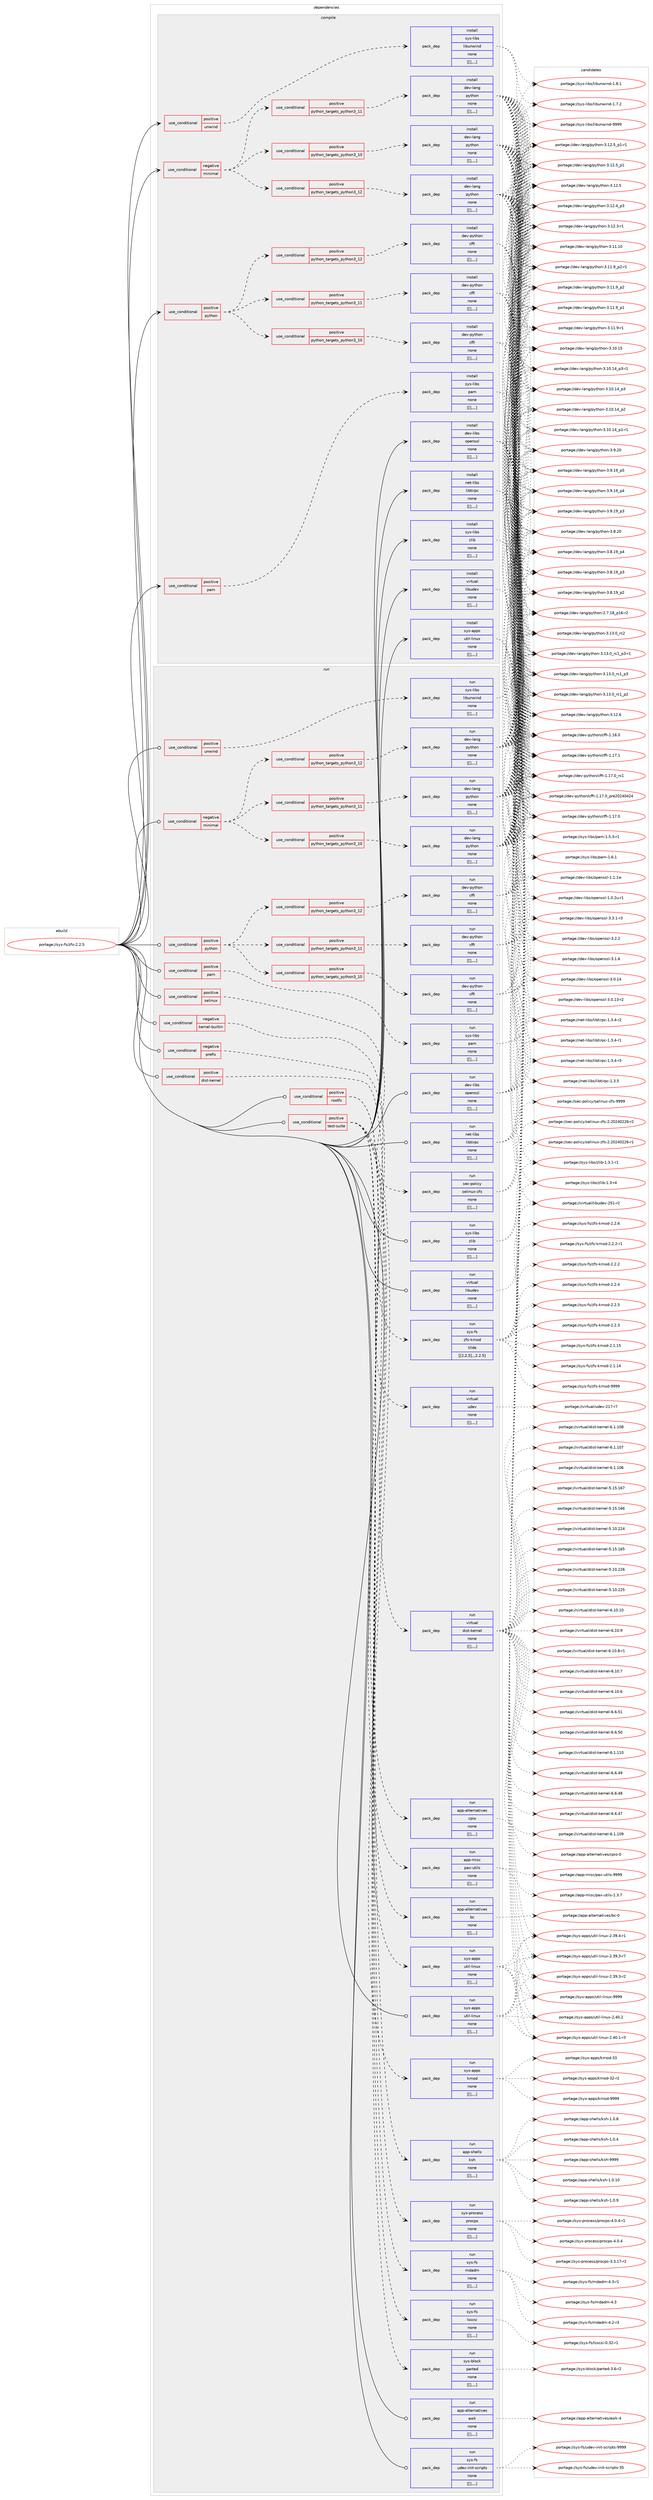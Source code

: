 digraph prolog {

# *************
# Graph options
# *************

newrank=true;
concentrate=true;
compound=true;
graph [rankdir=LR,fontname=Helvetica,fontsize=10,ranksep=1.5];#, ranksep=2.5, nodesep=0.2];
edge  [arrowhead=vee];
node  [fontname=Helvetica,fontsize=10];

# **********
# The ebuild
# **********

subgraph cluster_leftcol {
color=gray;
label=<<i>ebuild</i>>;
id [label="portage://sys-fs/zfs-2.2.5", color=red, width=4, href="../sys-fs/zfs-2.2.5.svg"];
}

# ****************
# The dependencies
# ****************

subgraph cluster_midcol {
color=gray;
label=<<i>dependencies</i>>;
subgraph cluster_compile {
fillcolor="#eeeeee";
style=filled;
label=<<i>compile</i>>;
subgraph cond121245 {
dependency455718 [label=<<TABLE BORDER="0" CELLBORDER="1" CELLSPACING="0" CELLPADDING="4"><TR><TD ROWSPAN="3" CELLPADDING="10">use_conditional</TD></TR><TR><TD>negative</TD></TR><TR><TD>minimal</TD></TR></TABLE>>, shape=none, color=red];
subgraph cond121246 {
dependency455719 [label=<<TABLE BORDER="0" CELLBORDER="1" CELLSPACING="0" CELLPADDING="4"><TR><TD ROWSPAN="3" CELLPADDING="10">use_conditional</TD></TR><TR><TD>positive</TD></TR><TR><TD>python_targets_python3_10</TD></TR></TABLE>>, shape=none, color=red];
subgraph pack331375 {
dependency455720 [label=<<TABLE BORDER="0" CELLBORDER="1" CELLSPACING="0" CELLPADDING="4" WIDTH="220"><TR><TD ROWSPAN="6" CELLPADDING="30">pack_dep</TD></TR><TR><TD WIDTH="110">install</TD></TR><TR><TD>dev-lang</TD></TR><TR><TD>python</TD></TR><TR><TD>none</TD></TR><TR><TD>[[],,,,]</TD></TR></TABLE>>, shape=none, color=blue];
}
dependency455719:e -> dependency455720:w [weight=20,style="dashed",arrowhead="vee"];
}
dependency455718:e -> dependency455719:w [weight=20,style="dashed",arrowhead="vee"];
subgraph cond121247 {
dependency455721 [label=<<TABLE BORDER="0" CELLBORDER="1" CELLSPACING="0" CELLPADDING="4"><TR><TD ROWSPAN="3" CELLPADDING="10">use_conditional</TD></TR><TR><TD>positive</TD></TR><TR><TD>python_targets_python3_11</TD></TR></TABLE>>, shape=none, color=red];
subgraph pack331376 {
dependency455722 [label=<<TABLE BORDER="0" CELLBORDER="1" CELLSPACING="0" CELLPADDING="4" WIDTH="220"><TR><TD ROWSPAN="6" CELLPADDING="30">pack_dep</TD></TR><TR><TD WIDTH="110">install</TD></TR><TR><TD>dev-lang</TD></TR><TR><TD>python</TD></TR><TR><TD>none</TD></TR><TR><TD>[[],,,,]</TD></TR></TABLE>>, shape=none, color=blue];
}
dependency455721:e -> dependency455722:w [weight=20,style="dashed",arrowhead="vee"];
}
dependency455718:e -> dependency455721:w [weight=20,style="dashed",arrowhead="vee"];
subgraph cond121248 {
dependency455723 [label=<<TABLE BORDER="0" CELLBORDER="1" CELLSPACING="0" CELLPADDING="4"><TR><TD ROWSPAN="3" CELLPADDING="10">use_conditional</TD></TR><TR><TD>positive</TD></TR><TR><TD>python_targets_python3_12</TD></TR></TABLE>>, shape=none, color=red];
subgraph pack331377 {
dependency455724 [label=<<TABLE BORDER="0" CELLBORDER="1" CELLSPACING="0" CELLPADDING="4" WIDTH="220"><TR><TD ROWSPAN="6" CELLPADDING="30">pack_dep</TD></TR><TR><TD WIDTH="110">install</TD></TR><TR><TD>dev-lang</TD></TR><TR><TD>python</TD></TR><TR><TD>none</TD></TR><TR><TD>[[],,,,]</TD></TR></TABLE>>, shape=none, color=blue];
}
dependency455723:e -> dependency455724:w [weight=20,style="dashed",arrowhead="vee"];
}
dependency455718:e -> dependency455723:w [weight=20,style="dashed",arrowhead="vee"];
}
id:e -> dependency455718:w [weight=20,style="solid",arrowhead="vee"];
subgraph cond121249 {
dependency455725 [label=<<TABLE BORDER="0" CELLBORDER="1" CELLSPACING="0" CELLPADDING="4"><TR><TD ROWSPAN="3" CELLPADDING="10">use_conditional</TD></TR><TR><TD>positive</TD></TR><TR><TD>pam</TD></TR></TABLE>>, shape=none, color=red];
subgraph pack331378 {
dependency455726 [label=<<TABLE BORDER="0" CELLBORDER="1" CELLSPACING="0" CELLPADDING="4" WIDTH="220"><TR><TD ROWSPAN="6" CELLPADDING="30">pack_dep</TD></TR><TR><TD WIDTH="110">install</TD></TR><TR><TD>sys-libs</TD></TR><TR><TD>pam</TD></TR><TR><TD>none</TD></TR><TR><TD>[[],,,,]</TD></TR></TABLE>>, shape=none, color=blue];
}
dependency455725:e -> dependency455726:w [weight=20,style="dashed",arrowhead="vee"];
}
id:e -> dependency455725:w [weight=20,style="solid",arrowhead="vee"];
subgraph cond121250 {
dependency455727 [label=<<TABLE BORDER="0" CELLBORDER="1" CELLSPACING="0" CELLPADDING="4"><TR><TD ROWSPAN="3" CELLPADDING="10">use_conditional</TD></TR><TR><TD>positive</TD></TR><TR><TD>python</TD></TR></TABLE>>, shape=none, color=red];
subgraph cond121251 {
dependency455728 [label=<<TABLE BORDER="0" CELLBORDER="1" CELLSPACING="0" CELLPADDING="4"><TR><TD ROWSPAN="3" CELLPADDING="10">use_conditional</TD></TR><TR><TD>positive</TD></TR><TR><TD>python_targets_python3_10</TD></TR></TABLE>>, shape=none, color=red];
subgraph pack331379 {
dependency455729 [label=<<TABLE BORDER="0" CELLBORDER="1" CELLSPACING="0" CELLPADDING="4" WIDTH="220"><TR><TD ROWSPAN="6" CELLPADDING="30">pack_dep</TD></TR><TR><TD WIDTH="110">install</TD></TR><TR><TD>dev-python</TD></TR><TR><TD>cffi</TD></TR><TR><TD>none</TD></TR><TR><TD>[[],,,,]</TD></TR></TABLE>>, shape=none, color=blue];
}
dependency455728:e -> dependency455729:w [weight=20,style="dashed",arrowhead="vee"];
}
dependency455727:e -> dependency455728:w [weight=20,style="dashed",arrowhead="vee"];
subgraph cond121252 {
dependency455730 [label=<<TABLE BORDER="0" CELLBORDER="1" CELLSPACING="0" CELLPADDING="4"><TR><TD ROWSPAN="3" CELLPADDING="10">use_conditional</TD></TR><TR><TD>positive</TD></TR><TR><TD>python_targets_python3_11</TD></TR></TABLE>>, shape=none, color=red];
subgraph pack331380 {
dependency455731 [label=<<TABLE BORDER="0" CELLBORDER="1" CELLSPACING="0" CELLPADDING="4" WIDTH="220"><TR><TD ROWSPAN="6" CELLPADDING="30">pack_dep</TD></TR><TR><TD WIDTH="110">install</TD></TR><TR><TD>dev-python</TD></TR><TR><TD>cffi</TD></TR><TR><TD>none</TD></TR><TR><TD>[[],,,,]</TD></TR></TABLE>>, shape=none, color=blue];
}
dependency455730:e -> dependency455731:w [weight=20,style="dashed",arrowhead="vee"];
}
dependency455727:e -> dependency455730:w [weight=20,style="dashed",arrowhead="vee"];
subgraph cond121253 {
dependency455732 [label=<<TABLE BORDER="0" CELLBORDER="1" CELLSPACING="0" CELLPADDING="4"><TR><TD ROWSPAN="3" CELLPADDING="10">use_conditional</TD></TR><TR><TD>positive</TD></TR><TR><TD>python_targets_python3_12</TD></TR></TABLE>>, shape=none, color=red];
subgraph pack331381 {
dependency455733 [label=<<TABLE BORDER="0" CELLBORDER="1" CELLSPACING="0" CELLPADDING="4" WIDTH="220"><TR><TD ROWSPAN="6" CELLPADDING="30">pack_dep</TD></TR><TR><TD WIDTH="110">install</TD></TR><TR><TD>dev-python</TD></TR><TR><TD>cffi</TD></TR><TR><TD>none</TD></TR><TR><TD>[[],,,,]</TD></TR></TABLE>>, shape=none, color=blue];
}
dependency455732:e -> dependency455733:w [weight=20,style="dashed",arrowhead="vee"];
}
dependency455727:e -> dependency455732:w [weight=20,style="dashed",arrowhead="vee"];
}
id:e -> dependency455727:w [weight=20,style="solid",arrowhead="vee"];
subgraph cond121254 {
dependency455734 [label=<<TABLE BORDER="0" CELLBORDER="1" CELLSPACING="0" CELLPADDING="4"><TR><TD ROWSPAN="3" CELLPADDING="10">use_conditional</TD></TR><TR><TD>positive</TD></TR><TR><TD>unwind</TD></TR></TABLE>>, shape=none, color=red];
subgraph pack331382 {
dependency455735 [label=<<TABLE BORDER="0" CELLBORDER="1" CELLSPACING="0" CELLPADDING="4" WIDTH="220"><TR><TD ROWSPAN="6" CELLPADDING="30">pack_dep</TD></TR><TR><TD WIDTH="110">install</TD></TR><TR><TD>sys-libs</TD></TR><TR><TD>libunwind</TD></TR><TR><TD>none</TD></TR><TR><TD>[[],,,,]</TD></TR></TABLE>>, shape=none, color=blue];
}
dependency455734:e -> dependency455735:w [weight=20,style="dashed",arrowhead="vee"];
}
id:e -> dependency455734:w [weight=20,style="solid",arrowhead="vee"];
subgraph pack331383 {
dependency455736 [label=<<TABLE BORDER="0" CELLBORDER="1" CELLSPACING="0" CELLPADDING="4" WIDTH="220"><TR><TD ROWSPAN="6" CELLPADDING="30">pack_dep</TD></TR><TR><TD WIDTH="110">install</TD></TR><TR><TD>dev-libs</TD></TR><TR><TD>openssl</TD></TR><TR><TD>none</TD></TR><TR><TD>[[],,,,]</TD></TR></TABLE>>, shape=none, color=blue];
}
id:e -> dependency455736:w [weight=20,style="solid",arrowhead="vee"];
subgraph pack331384 {
dependency455737 [label=<<TABLE BORDER="0" CELLBORDER="1" CELLSPACING="0" CELLPADDING="4" WIDTH="220"><TR><TD ROWSPAN="6" CELLPADDING="30">pack_dep</TD></TR><TR><TD WIDTH="110">install</TD></TR><TR><TD>net-libs</TD></TR><TR><TD>libtirpc</TD></TR><TR><TD>none</TD></TR><TR><TD>[[],,,,]</TD></TR></TABLE>>, shape=none, color=blue];
}
id:e -> dependency455737:w [weight=20,style="solid",arrowhead="vee"];
subgraph pack331385 {
dependency455738 [label=<<TABLE BORDER="0" CELLBORDER="1" CELLSPACING="0" CELLPADDING="4" WIDTH="220"><TR><TD ROWSPAN="6" CELLPADDING="30">pack_dep</TD></TR><TR><TD WIDTH="110">install</TD></TR><TR><TD>sys-apps</TD></TR><TR><TD>util-linux</TD></TR><TR><TD>none</TD></TR><TR><TD>[[],,,,]</TD></TR></TABLE>>, shape=none, color=blue];
}
id:e -> dependency455738:w [weight=20,style="solid",arrowhead="vee"];
subgraph pack331386 {
dependency455739 [label=<<TABLE BORDER="0" CELLBORDER="1" CELLSPACING="0" CELLPADDING="4" WIDTH="220"><TR><TD ROWSPAN="6" CELLPADDING="30">pack_dep</TD></TR><TR><TD WIDTH="110">install</TD></TR><TR><TD>sys-libs</TD></TR><TR><TD>zlib</TD></TR><TR><TD>none</TD></TR><TR><TD>[[],,,,]</TD></TR></TABLE>>, shape=none, color=blue];
}
id:e -> dependency455739:w [weight=20,style="solid",arrowhead="vee"];
subgraph pack331387 {
dependency455740 [label=<<TABLE BORDER="0" CELLBORDER="1" CELLSPACING="0" CELLPADDING="4" WIDTH="220"><TR><TD ROWSPAN="6" CELLPADDING="30">pack_dep</TD></TR><TR><TD WIDTH="110">install</TD></TR><TR><TD>virtual</TD></TR><TR><TD>libudev</TD></TR><TR><TD>none</TD></TR><TR><TD>[[],,,,]</TD></TR></TABLE>>, shape=none, color=blue];
}
id:e -> dependency455740:w [weight=20,style="solid",arrowhead="vee"];
}
subgraph cluster_compileandrun {
fillcolor="#eeeeee";
style=filled;
label=<<i>compile and run</i>>;
}
subgraph cluster_run {
fillcolor="#eeeeee";
style=filled;
label=<<i>run</i>>;
subgraph cond121255 {
dependency455741 [label=<<TABLE BORDER="0" CELLBORDER="1" CELLSPACING="0" CELLPADDING="4"><TR><TD ROWSPAN="3" CELLPADDING="10">use_conditional</TD></TR><TR><TD>negative</TD></TR><TR><TD>kernel-builtin</TD></TR></TABLE>>, shape=none, color=red];
subgraph pack331388 {
dependency455742 [label=<<TABLE BORDER="0" CELLBORDER="1" CELLSPACING="0" CELLPADDING="4" WIDTH="220"><TR><TD ROWSPAN="6" CELLPADDING="30">pack_dep</TD></TR><TR><TD WIDTH="110">run</TD></TR><TR><TD>sys-fs</TD></TR><TR><TD>zfs-kmod</TD></TR><TR><TD>tilde</TD></TR><TR><TD>[[2,2,5],,,2.2.5]</TD></TR></TABLE>>, shape=none, color=blue];
}
dependency455741:e -> dependency455742:w [weight=20,style="dashed",arrowhead="vee"];
}
id:e -> dependency455741:w [weight=20,style="solid",arrowhead="odot"];
subgraph cond121256 {
dependency455743 [label=<<TABLE BORDER="0" CELLBORDER="1" CELLSPACING="0" CELLPADDING="4"><TR><TD ROWSPAN="3" CELLPADDING="10">use_conditional</TD></TR><TR><TD>negative</TD></TR><TR><TD>minimal</TD></TR></TABLE>>, shape=none, color=red];
subgraph cond121257 {
dependency455744 [label=<<TABLE BORDER="0" CELLBORDER="1" CELLSPACING="0" CELLPADDING="4"><TR><TD ROWSPAN="3" CELLPADDING="10">use_conditional</TD></TR><TR><TD>positive</TD></TR><TR><TD>python_targets_python3_10</TD></TR></TABLE>>, shape=none, color=red];
subgraph pack331389 {
dependency455745 [label=<<TABLE BORDER="0" CELLBORDER="1" CELLSPACING="0" CELLPADDING="4" WIDTH="220"><TR><TD ROWSPAN="6" CELLPADDING="30">pack_dep</TD></TR><TR><TD WIDTH="110">run</TD></TR><TR><TD>dev-lang</TD></TR><TR><TD>python</TD></TR><TR><TD>none</TD></TR><TR><TD>[[],,,,]</TD></TR></TABLE>>, shape=none, color=blue];
}
dependency455744:e -> dependency455745:w [weight=20,style="dashed",arrowhead="vee"];
}
dependency455743:e -> dependency455744:w [weight=20,style="dashed",arrowhead="vee"];
subgraph cond121258 {
dependency455746 [label=<<TABLE BORDER="0" CELLBORDER="1" CELLSPACING="0" CELLPADDING="4"><TR><TD ROWSPAN="3" CELLPADDING="10">use_conditional</TD></TR><TR><TD>positive</TD></TR><TR><TD>python_targets_python3_11</TD></TR></TABLE>>, shape=none, color=red];
subgraph pack331390 {
dependency455747 [label=<<TABLE BORDER="0" CELLBORDER="1" CELLSPACING="0" CELLPADDING="4" WIDTH="220"><TR><TD ROWSPAN="6" CELLPADDING="30">pack_dep</TD></TR><TR><TD WIDTH="110">run</TD></TR><TR><TD>dev-lang</TD></TR><TR><TD>python</TD></TR><TR><TD>none</TD></TR><TR><TD>[[],,,,]</TD></TR></TABLE>>, shape=none, color=blue];
}
dependency455746:e -> dependency455747:w [weight=20,style="dashed",arrowhead="vee"];
}
dependency455743:e -> dependency455746:w [weight=20,style="dashed",arrowhead="vee"];
subgraph cond121259 {
dependency455748 [label=<<TABLE BORDER="0" CELLBORDER="1" CELLSPACING="0" CELLPADDING="4"><TR><TD ROWSPAN="3" CELLPADDING="10">use_conditional</TD></TR><TR><TD>positive</TD></TR><TR><TD>python_targets_python3_12</TD></TR></TABLE>>, shape=none, color=red];
subgraph pack331391 {
dependency455749 [label=<<TABLE BORDER="0" CELLBORDER="1" CELLSPACING="0" CELLPADDING="4" WIDTH="220"><TR><TD ROWSPAN="6" CELLPADDING="30">pack_dep</TD></TR><TR><TD WIDTH="110">run</TD></TR><TR><TD>dev-lang</TD></TR><TR><TD>python</TD></TR><TR><TD>none</TD></TR><TR><TD>[[],,,,]</TD></TR></TABLE>>, shape=none, color=blue];
}
dependency455748:e -> dependency455749:w [weight=20,style="dashed",arrowhead="vee"];
}
dependency455743:e -> dependency455748:w [weight=20,style="dashed",arrowhead="vee"];
}
id:e -> dependency455743:w [weight=20,style="solid",arrowhead="odot"];
subgraph cond121260 {
dependency455750 [label=<<TABLE BORDER="0" CELLBORDER="1" CELLSPACING="0" CELLPADDING="4"><TR><TD ROWSPAN="3" CELLPADDING="10">use_conditional</TD></TR><TR><TD>negative</TD></TR><TR><TD>prefix</TD></TR></TABLE>>, shape=none, color=red];
subgraph pack331392 {
dependency455751 [label=<<TABLE BORDER="0" CELLBORDER="1" CELLSPACING="0" CELLPADDING="4" WIDTH="220"><TR><TD ROWSPAN="6" CELLPADDING="30">pack_dep</TD></TR><TR><TD WIDTH="110">run</TD></TR><TR><TD>virtual</TD></TR><TR><TD>udev</TD></TR><TR><TD>none</TD></TR><TR><TD>[[],,,,]</TD></TR></TABLE>>, shape=none, color=blue];
}
dependency455750:e -> dependency455751:w [weight=20,style="dashed",arrowhead="vee"];
}
id:e -> dependency455750:w [weight=20,style="solid",arrowhead="odot"];
subgraph cond121261 {
dependency455752 [label=<<TABLE BORDER="0" CELLBORDER="1" CELLSPACING="0" CELLPADDING="4"><TR><TD ROWSPAN="3" CELLPADDING="10">use_conditional</TD></TR><TR><TD>positive</TD></TR><TR><TD>dist-kernel</TD></TR></TABLE>>, shape=none, color=red];
subgraph pack331393 {
dependency455753 [label=<<TABLE BORDER="0" CELLBORDER="1" CELLSPACING="0" CELLPADDING="4" WIDTH="220"><TR><TD ROWSPAN="6" CELLPADDING="30">pack_dep</TD></TR><TR><TD WIDTH="110">run</TD></TR><TR><TD>virtual</TD></TR><TR><TD>dist-kernel</TD></TR><TR><TD>none</TD></TR><TR><TD>[[],,,,]</TD></TR></TABLE>>, shape=none, color=blue];
}
dependency455752:e -> dependency455753:w [weight=20,style="dashed",arrowhead="vee"];
}
id:e -> dependency455752:w [weight=20,style="solid",arrowhead="odot"];
subgraph cond121262 {
dependency455754 [label=<<TABLE BORDER="0" CELLBORDER="1" CELLSPACING="0" CELLPADDING="4"><TR><TD ROWSPAN="3" CELLPADDING="10">use_conditional</TD></TR><TR><TD>positive</TD></TR><TR><TD>pam</TD></TR></TABLE>>, shape=none, color=red];
subgraph pack331394 {
dependency455755 [label=<<TABLE BORDER="0" CELLBORDER="1" CELLSPACING="0" CELLPADDING="4" WIDTH="220"><TR><TD ROWSPAN="6" CELLPADDING="30">pack_dep</TD></TR><TR><TD WIDTH="110">run</TD></TR><TR><TD>sys-libs</TD></TR><TR><TD>pam</TD></TR><TR><TD>none</TD></TR><TR><TD>[[],,,,]</TD></TR></TABLE>>, shape=none, color=blue];
}
dependency455754:e -> dependency455755:w [weight=20,style="dashed",arrowhead="vee"];
}
id:e -> dependency455754:w [weight=20,style="solid",arrowhead="odot"];
subgraph cond121263 {
dependency455756 [label=<<TABLE BORDER="0" CELLBORDER="1" CELLSPACING="0" CELLPADDING="4"><TR><TD ROWSPAN="3" CELLPADDING="10">use_conditional</TD></TR><TR><TD>positive</TD></TR><TR><TD>python</TD></TR></TABLE>>, shape=none, color=red];
subgraph cond121264 {
dependency455757 [label=<<TABLE BORDER="0" CELLBORDER="1" CELLSPACING="0" CELLPADDING="4"><TR><TD ROWSPAN="3" CELLPADDING="10">use_conditional</TD></TR><TR><TD>positive</TD></TR><TR><TD>python_targets_python3_10</TD></TR></TABLE>>, shape=none, color=red];
subgraph pack331395 {
dependency455758 [label=<<TABLE BORDER="0" CELLBORDER="1" CELLSPACING="0" CELLPADDING="4" WIDTH="220"><TR><TD ROWSPAN="6" CELLPADDING="30">pack_dep</TD></TR><TR><TD WIDTH="110">run</TD></TR><TR><TD>dev-python</TD></TR><TR><TD>cffi</TD></TR><TR><TD>none</TD></TR><TR><TD>[[],,,,]</TD></TR></TABLE>>, shape=none, color=blue];
}
dependency455757:e -> dependency455758:w [weight=20,style="dashed",arrowhead="vee"];
}
dependency455756:e -> dependency455757:w [weight=20,style="dashed",arrowhead="vee"];
subgraph cond121265 {
dependency455759 [label=<<TABLE BORDER="0" CELLBORDER="1" CELLSPACING="0" CELLPADDING="4"><TR><TD ROWSPAN="3" CELLPADDING="10">use_conditional</TD></TR><TR><TD>positive</TD></TR><TR><TD>python_targets_python3_11</TD></TR></TABLE>>, shape=none, color=red];
subgraph pack331396 {
dependency455760 [label=<<TABLE BORDER="0" CELLBORDER="1" CELLSPACING="0" CELLPADDING="4" WIDTH="220"><TR><TD ROWSPAN="6" CELLPADDING="30">pack_dep</TD></TR><TR><TD WIDTH="110">run</TD></TR><TR><TD>dev-python</TD></TR><TR><TD>cffi</TD></TR><TR><TD>none</TD></TR><TR><TD>[[],,,,]</TD></TR></TABLE>>, shape=none, color=blue];
}
dependency455759:e -> dependency455760:w [weight=20,style="dashed",arrowhead="vee"];
}
dependency455756:e -> dependency455759:w [weight=20,style="dashed",arrowhead="vee"];
subgraph cond121266 {
dependency455761 [label=<<TABLE BORDER="0" CELLBORDER="1" CELLSPACING="0" CELLPADDING="4"><TR><TD ROWSPAN="3" CELLPADDING="10">use_conditional</TD></TR><TR><TD>positive</TD></TR><TR><TD>python_targets_python3_12</TD></TR></TABLE>>, shape=none, color=red];
subgraph pack331397 {
dependency455762 [label=<<TABLE BORDER="0" CELLBORDER="1" CELLSPACING="0" CELLPADDING="4" WIDTH="220"><TR><TD ROWSPAN="6" CELLPADDING="30">pack_dep</TD></TR><TR><TD WIDTH="110">run</TD></TR><TR><TD>dev-python</TD></TR><TR><TD>cffi</TD></TR><TR><TD>none</TD></TR><TR><TD>[[],,,,]</TD></TR></TABLE>>, shape=none, color=blue];
}
dependency455761:e -> dependency455762:w [weight=20,style="dashed",arrowhead="vee"];
}
dependency455756:e -> dependency455761:w [weight=20,style="dashed",arrowhead="vee"];
}
id:e -> dependency455756:w [weight=20,style="solid",arrowhead="odot"];
subgraph cond121267 {
dependency455763 [label=<<TABLE BORDER="0" CELLBORDER="1" CELLSPACING="0" CELLPADDING="4"><TR><TD ROWSPAN="3" CELLPADDING="10">use_conditional</TD></TR><TR><TD>positive</TD></TR><TR><TD>rootfs</TD></TR></TABLE>>, shape=none, color=red];
subgraph pack331398 {
dependency455764 [label=<<TABLE BORDER="0" CELLBORDER="1" CELLSPACING="0" CELLPADDING="4" WIDTH="220"><TR><TD ROWSPAN="6" CELLPADDING="30">pack_dep</TD></TR><TR><TD WIDTH="110">run</TD></TR><TR><TD>app-alternatives</TD></TR><TR><TD>cpio</TD></TR><TR><TD>none</TD></TR><TR><TD>[[],,,,]</TD></TR></TABLE>>, shape=none, color=blue];
}
dependency455763:e -> dependency455764:w [weight=20,style="dashed",arrowhead="vee"];
subgraph pack331399 {
dependency455765 [label=<<TABLE BORDER="0" CELLBORDER="1" CELLSPACING="0" CELLPADDING="4" WIDTH="220"><TR><TD ROWSPAN="6" CELLPADDING="30">pack_dep</TD></TR><TR><TD WIDTH="110">run</TD></TR><TR><TD>app-misc</TD></TR><TR><TD>pax-utils</TD></TR><TR><TD>none</TD></TR><TR><TD>[[],,,,]</TD></TR></TABLE>>, shape=none, color=blue];
}
dependency455763:e -> dependency455765:w [weight=20,style="dashed",arrowhead="vee"];
}
id:e -> dependency455763:w [weight=20,style="solid",arrowhead="odot"];
subgraph cond121268 {
dependency455766 [label=<<TABLE BORDER="0" CELLBORDER="1" CELLSPACING="0" CELLPADDING="4"><TR><TD ROWSPAN="3" CELLPADDING="10">use_conditional</TD></TR><TR><TD>positive</TD></TR><TR><TD>selinux</TD></TR></TABLE>>, shape=none, color=red];
subgraph pack331400 {
dependency455767 [label=<<TABLE BORDER="0" CELLBORDER="1" CELLSPACING="0" CELLPADDING="4" WIDTH="220"><TR><TD ROWSPAN="6" CELLPADDING="30">pack_dep</TD></TR><TR><TD WIDTH="110">run</TD></TR><TR><TD>sec-policy</TD></TR><TR><TD>selinux-zfs</TD></TR><TR><TD>none</TD></TR><TR><TD>[[],,,,]</TD></TR></TABLE>>, shape=none, color=blue];
}
dependency455766:e -> dependency455767:w [weight=20,style="dashed",arrowhead="vee"];
}
id:e -> dependency455766:w [weight=20,style="solid",arrowhead="odot"];
subgraph cond121269 {
dependency455768 [label=<<TABLE BORDER="0" CELLBORDER="1" CELLSPACING="0" CELLPADDING="4"><TR><TD ROWSPAN="3" CELLPADDING="10">use_conditional</TD></TR><TR><TD>positive</TD></TR><TR><TD>test-suite</TD></TR></TABLE>>, shape=none, color=red];
subgraph pack331401 {
dependency455769 [label=<<TABLE BORDER="0" CELLBORDER="1" CELLSPACING="0" CELLPADDING="4" WIDTH="220"><TR><TD ROWSPAN="6" CELLPADDING="30">pack_dep</TD></TR><TR><TD WIDTH="110">run</TD></TR><TR><TD>app-shells</TD></TR><TR><TD>ksh</TD></TR><TR><TD>none</TD></TR><TR><TD>[[],,,,]</TD></TR></TABLE>>, shape=none, color=blue];
}
dependency455768:e -> dependency455769:w [weight=20,style="dashed",arrowhead="vee"];
subgraph pack331402 {
dependency455770 [label=<<TABLE BORDER="0" CELLBORDER="1" CELLSPACING="0" CELLPADDING="4" WIDTH="220"><TR><TD ROWSPAN="6" CELLPADDING="30">pack_dep</TD></TR><TR><TD WIDTH="110">run</TD></TR><TR><TD>sys-apps</TD></TR><TR><TD>kmod</TD></TR><TR><TD>none</TD></TR><TR><TD>[[],,,,]</TD></TR></TABLE>>, shape=none, color=blue];
}
dependency455768:e -> dependency455770:w [weight=20,style="dashed",arrowhead="vee"];
subgraph pack331403 {
dependency455771 [label=<<TABLE BORDER="0" CELLBORDER="1" CELLSPACING="0" CELLPADDING="4" WIDTH="220"><TR><TD ROWSPAN="6" CELLPADDING="30">pack_dep</TD></TR><TR><TD WIDTH="110">run</TD></TR><TR><TD>sys-apps</TD></TR><TR><TD>util-linux</TD></TR><TR><TD>none</TD></TR><TR><TD>[[],,,,]</TD></TR></TABLE>>, shape=none, color=blue];
}
dependency455768:e -> dependency455771:w [weight=20,style="dashed",arrowhead="vee"];
subgraph pack331404 {
dependency455772 [label=<<TABLE BORDER="0" CELLBORDER="1" CELLSPACING="0" CELLPADDING="4" WIDTH="220"><TR><TD ROWSPAN="6" CELLPADDING="30">pack_dep</TD></TR><TR><TD WIDTH="110">run</TD></TR><TR><TD>app-alternatives</TD></TR><TR><TD>bc</TD></TR><TR><TD>none</TD></TR><TR><TD>[[],,,,]</TD></TR></TABLE>>, shape=none, color=blue];
}
dependency455768:e -> dependency455772:w [weight=20,style="dashed",arrowhead="vee"];
subgraph pack331405 {
dependency455773 [label=<<TABLE BORDER="0" CELLBORDER="1" CELLSPACING="0" CELLPADDING="4" WIDTH="220"><TR><TD ROWSPAN="6" CELLPADDING="30">pack_dep</TD></TR><TR><TD WIDTH="110">run</TD></TR><TR><TD>sys-block</TD></TR><TR><TD>parted</TD></TR><TR><TD>none</TD></TR><TR><TD>[[],,,,]</TD></TR></TABLE>>, shape=none, color=blue];
}
dependency455768:e -> dependency455773:w [weight=20,style="dashed",arrowhead="vee"];
subgraph pack331406 {
dependency455774 [label=<<TABLE BORDER="0" CELLBORDER="1" CELLSPACING="0" CELLPADDING="4" WIDTH="220"><TR><TD ROWSPAN="6" CELLPADDING="30">pack_dep</TD></TR><TR><TD WIDTH="110">run</TD></TR><TR><TD>sys-fs</TD></TR><TR><TD>lsscsi</TD></TR><TR><TD>none</TD></TR><TR><TD>[[],,,,]</TD></TR></TABLE>>, shape=none, color=blue];
}
dependency455768:e -> dependency455774:w [weight=20,style="dashed",arrowhead="vee"];
subgraph pack331407 {
dependency455775 [label=<<TABLE BORDER="0" CELLBORDER="1" CELLSPACING="0" CELLPADDING="4" WIDTH="220"><TR><TD ROWSPAN="6" CELLPADDING="30">pack_dep</TD></TR><TR><TD WIDTH="110">run</TD></TR><TR><TD>sys-fs</TD></TR><TR><TD>mdadm</TD></TR><TR><TD>none</TD></TR><TR><TD>[[],,,,]</TD></TR></TABLE>>, shape=none, color=blue];
}
dependency455768:e -> dependency455775:w [weight=20,style="dashed",arrowhead="vee"];
subgraph pack331408 {
dependency455776 [label=<<TABLE BORDER="0" CELLBORDER="1" CELLSPACING="0" CELLPADDING="4" WIDTH="220"><TR><TD ROWSPAN="6" CELLPADDING="30">pack_dep</TD></TR><TR><TD WIDTH="110">run</TD></TR><TR><TD>sys-process</TD></TR><TR><TD>procps</TD></TR><TR><TD>none</TD></TR><TR><TD>[[],,,,]</TD></TR></TABLE>>, shape=none, color=blue];
}
dependency455768:e -> dependency455776:w [weight=20,style="dashed",arrowhead="vee"];
}
id:e -> dependency455768:w [weight=20,style="solid",arrowhead="odot"];
subgraph cond121270 {
dependency455777 [label=<<TABLE BORDER="0" CELLBORDER="1" CELLSPACING="0" CELLPADDING="4"><TR><TD ROWSPAN="3" CELLPADDING="10">use_conditional</TD></TR><TR><TD>positive</TD></TR><TR><TD>unwind</TD></TR></TABLE>>, shape=none, color=red];
subgraph pack331409 {
dependency455778 [label=<<TABLE BORDER="0" CELLBORDER="1" CELLSPACING="0" CELLPADDING="4" WIDTH="220"><TR><TD ROWSPAN="6" CELLPADDING="30">pack_dep</TD></TR><TR><TD WIDTH="110">run</TD></TR><TR><TD>sys-libs</TD></TR><TR><TD>libunwind</TD></TR><TR><TD>none</TD></TR><TR><TD>[[],,,,]</TD></TR></TABLE>>, shape=none, color=blue];
}
dependency455777:e -> dependency455778:w [weight=20,style="dashed",arrowhead="vee"];
}
id:e -> dependency455777:w [weight=20,style="solid",arrowhead="odot"];
subgraph pack331410 {
dependency455779 [label=<<TABLE BORDER="0" CELLBORDER="1" CELLSPACING="0" CELLPADDING="4" WIDTH="220"><TR><TD ROWSPAN="6" CELLPADDING="30">pack_dep</TD></TR><TR><TD WIDTH="110">run</TD></TR><TR><TD>app-alternatives</TD></TR><TR><TD>awk</TD></TR><TR><TD>none</TD></TR><TR><TD>[[],,,,]</TD></TR></TABLE>>, shape=none, color=blue];
}
id:e -> dependency455779:w [weight=20,style="solid",arrowhead="odot"];
subgraph pack331411 {
dependency455780 [label=<<TABLE BORDER="0" CELLBORDER="1" CELLSPACING="0" CELLPADDING="4" WIDTH="220"><TR><TD ROWSPAN="6" CELLPADDING="30">pack_dep</TD></TR><TR><TD WIDTH="110">run</TD></TR><TR><TD>dev-libs</TD></TR><TR><TD>openssl</TD></TR><TR><TD>none</TD></TR><TR><TD>[[],,,,]</TD></TR></TABLE>>, shape=none, color=blue];
}
id:e -> dependency455780:w [weight=20,style="solid",arrowhead="odot"];
subgraph pack331412 {
dependency455781 [label=<<TABLE BORDER="0" CELLBORDER="1" CELLSPACING="0" CELLPADDING="4" WIDTH="220"><TR><TD ROWSPAN="6" CELLPADDING="30">pack_dep</TD></TR><TR><TD WIDTH="110">run</TD></TR><TR><TD>net-libs</TD></TR><TR><TD>libtirpc</TD></TR><TR><TD>none</TD></TR><TR><TD>[[],,,,]</TD></TR></TABLE>>, shape=none, color=blue];
}
id:e -> dependency455781:w [weight=20,style="solid",arrowhead="odot"];
subgraph pack331413 {
dependency455782 [label=<<TABLE BORDER="0" CELLBORDER="1" CELLSPACING="0" CELLPADDING="4" WIDTH="220"><TR><TD ROWSPAN="6" CELLPADDING="30">pack_dep</TD></TR><TR><TD WIDTH="110">run</TD></TR><TR><TD>sys-apps</TD></TR><TR><TD>util-linux</TD></TR><TR><TD>none</TD></TR><TR><TD>[[],,,,]</TD></TR></TABLE>>, shape=none, color=blue];
}
id:e -> dependency455782:w [weight=20,style="solid",arrowhead="odot"];
subgraph pack331414 {
dependency455783 [label=<<TABLE BORDER="0" CELLBORDER="1" CELLSPACING="0" CELLPADDING="4" WIDTH="220"><TR><TD ROWSPAN="6" CELLPADDING="30">pack_dep</TD></TR><TR><TD WIDTH="110">run</TD></TR><TR><TD>sys-fs</TD></TR><TR><TD>udev-init-scripts</TD></TR><TR><TD>none</TD></TR><TR><TD>[[],,,,]</TD></TR></TABLE>>, shape=none, color=blue];
}
id:e -> dependency455783:w [weight=20,style="solid",arrowhead="odot"];
subgraph pack331415 {
dependency455784 [label=<<TABLE BORDER="0" CELLBORDER="1" CELLSPACING="0" CELLPADDING="4" WIDTH="220"><TR><TD ROWSPAN="6" CELLPADDING="30">pack_dep</TD></TR><TR><TD WIDTH="110">run</TD></TR><TR><TD>sys-libs</TD></TR><TR><TD>zlib</TD></TR><TR><TD>none</TD></TR><TR><TD>[[],,,,]</TD></TR></TABLE>>, shape=none, color=blue];
}
id:e -> dependency455784:w [weight=20,style="solid",arrowhead="odot"];
subgraph pack331416 {
dependency455785 [label=<<TABLE BORDER="0" CELLBORDER="1" CELLSPACING="0" CELLPADDING="4" WIDTH="220"><TR><TD ROWSPAN="6" CELLPADDING="30">pack_dep</TD></TR><TR><TD WIDTH="110">run</TD></TR><TR><TD>virtual</TD></TR><TR><TD>libudev</TD></TR><TR><TD>none</TD></TR><TR><TD>[[],,,,]</TD></TR></TABLE>>, shape=none, color=blue];
}
id:e -> dependency455785:w [weight=20,style="solid",arrowhead="odot"];
}
}

# **************
# The candidates
# **************

subgraph cluster_choices {
rank=same;
color=gray;
label=<<i>candidates</i>>;

subgraph choice331375 {
color=black;
nodesep=1;
choice10010111845108971101034711212111610411111045514649514648951149950 [label="portage://dev-lang/python-3.13.0_rc2", color=red, width=4,href="../dev-lang/python-3.13.0_rc2.svg"];
choice1001011184510897110103471121211161041111104551464951464895114994995112514511449 [label="portage://dev-lang/python-3.13.0_rc1_p3-r1", color=red, width=4,href="../dev-lang/python-3.13.0_rc1_p3-r1.svg"];
choice100101118451089711010347112121116104111110455146495146489511499499511251 [label="portage://dev-lang/python-3.13.0_rc1_p3", color=red, width=4,href="../dev-lang/python-3.13.0_rc1_p3.svg"];
choice100101118451089711010347112121116104111110455146495146489511499499511250 [label="portage://dev-lang/python-3.13.0_rc1_p2", color=red, width=4,href="../dev-lang/python-3.13.0_rc1_p2.svg"];
choice10010111845108971101034711212111610411111045514649504654 [label="portage://dev-lang/python-3.12.6", color=red, width=4,href="../dev-lang/python-3.12.6.svg"];
choice1001011184510897110103471121211161041111104551464950465395112494511449 [label="portage://dev-lang/python-3.12.5_p1-r1", color=red, width=4,href="../dev-lang/python-3.12.5_p1-r1.svg"];
choice100101118451089711010347112121116104111110455146495046539511249 [label="portage://dev-lang/python-3.12.5_p1", color=red, width=4,href="../dev-lang/python-3.12.5_p1.svg"];
choice10010111845108971101034711212111610411111045514649504653 [label="portage://dev-lang/python-3.12.5", color=red, width=4,href="../dev-lang/python-3.12.5.svg"];
choice100101118451089711010347112121116104111110455146495046529511251 [label="portage://dev-lang/python-3.12.4_p3", color=red, width=4,href="../dev-lang/python-3.12.4_p3.svg"];
choice100101118451089711010347112121116104111110455146495046514511449 [label="portage://dev-lang/python-3.12.3-r1", color=red, width=4,href="../dev-lang/python-3.12.3-r1.svg"];
choice1001011184510897110103471121211161041111104551464949464948 [label="portage://dev-lang/python-3.11.10", color=red, width=4,href="../dev-lang/python-3.11.10.svg"];
choice1001011184510897110103471121211161041111104551464949465795112504511449 [label="portage://dev-lang/python-3.11.9_p2-r1", color=red, width=4,href="../dev-lang/python-3.11.9_p2-r1.svg"];
choice100101118451089711010347112121116104111110455146494946579511250 [label="portage://dev-lang/python-3.11.9_p2", color=red, width=4,href="../dev-lang/python-3.11.9_p2.svg"];
choice100101118451089711010347112121116104111110455146494946579511249 [label="portage://dev-lang/python-3.11.9_p1", color=red, width=4,href="../dev-lang/python-3.11.9_p1.svg"];
choice100101118451089711010347112121116104111110455146494946574511449 [label="portage://dev-lang/python-3.11.9-r1", color=red, width=4,href="../dev-lang/python-3.11.9-r1.svg"];
choice1001011184510897110103471121211161041111104551464948464953 [label="portage://dev-lang/python-3.10.15", color=red, width=4,href="../dev-lang/python-3.10.15.svg"];
choice100101118451089711010347112121116104111110455146494846495295112514511449 [label="portage://dev-lang/python-3.10.14_p3-r1", color=red, width=4,href="../dev-lang/python-3.10.14_p3-r1.svg"];
choice10010111845108971101034711212111610411111045514649484649529511251 [label="portage://dev-lang/python-3.10.14_p3", color=red, width=4,href="../dev-lang/python-3.10.14_p3.svg"];
choice10010111845108971101034711212111610411111045514649484649529511250 [label="portage://dev-lang/python-3.10.14_p2", color=red, width=4,href="../dev-lang/python-3.10.14_p2.svg"];
choice100101118451089711010347112121116104111110455146494846495295112494511449 [label="portage://dev-lang/python-3.10.14_p1-r1", color=red, width=4,href="../dev-lang/python-3.10.14_p1-r1.svg"];
choice10010111845108971101034711212111610411111045514657465048 [label="portage://dev-lang/python-3.9.20", color=red, width=4,href="../dev-lang/python-3.9.20.svg"];
choice100101118451089711010347112121116104111110455146574649579511253 [label="portage://dev-lang/python-3.9.19_p5", color=red, width=4,href="../dev-lang/python-3.9.19_p5.svg"];
choice100101118451089711010347112121116104111110455146574649579511252 [label="portage://dev-lang/python-3.9.19_p4", color=red, width=4,href="../dev-lang/python-3.9.19_p4.svg"];
choice100101118451089711010347112121116104111110455146574649579511251 [label="portage://dev-lang/python-3.9.19_p3", color=red, width=4,href="../dev-lang/python-3.9.19_p3.svg"];
choice10010111845108971101034711212111610411111045514656465048 [label="portage://dev-lang/python-3.8.20", color=red, width=4,href="../dev-lang/python-3.8.20.svg"];
choice100101118451089711010347112121116104111110455146564649579511252 [label="portage://dev-lang/python-3.8.19_p4", color=red, width=4,href="../dev-lang/python-3.8.19_p4.svg"];
choice100101118451089711010347112121116104111110455146564649579511251 [label="portage://dev-lang/python-3.8.19_p3", color=red, width=4,href="../dev-lang/python-3.8.19_p3.svg"];
choice100101118451089711010347112121116104111110455146564649579511250 [label="portage://dev-lang/python-3.8.19_p2", color=red, width=4,href="../dev-lang/python-3.8.19_p2.svg"];
choice100101118451089711010347112121116104111110455046554649569511249544511450 [label="portage://dev-lang/python-2.7.18_p16-r2", color=red, width=4,href="../dev-lang/python-2.7.18_p16-r2.svg"];
dependency455720:e -> choice10010111845108971101034711212111610411111045514649514648951149950:w [style=dotted,weight="100"];
dependency455720:e -> choice1001011184510897110103471121211161041111104551464951464895114994995112514511449:w [style=dotted,weight="100"];
dependency455720:e -> choice100101118451089711010347112121116104111110455146495146489511499499511251:w [style=dotted,weight="100"];
dependency455720:e -> choice100101118451089711010347112121116104111110455146495146489511499499511250:w [style=dotted,weight="100"];
dependency455720:e -> choice10010111845108971101034711212111610411111045514649504654:w [style=dotted,weight="100"];
dependency455720:e -> choice1001011184510897110103471121211161041111104551464950465395112494511449:w [style=dotted,weight="100"];
dependency455720:e -> choice100101118451089711010347112121116104111110455146495046539511249:w [style=dotted,weight="100"];
dependency455720:e -> choice10010111845108971101034711212111610411111045514649504653:w [style=dotted,weight="100"];
dependency455720:e -> choice100101118451089711010347112121116104111110455146495046529511251:w [style=dotted,weight="100"];
dependency455720:e -> choice100101118451089711010347112121116104111110455146495046514511449:w [style=dotted,weight="100"];
dependency455720:e -> choice1001011184510897110103471121211161041111104551464949464948:w [style=dotted,weight="100"];
dependency455720:e -> choice1001011184510897110103471121211161041111104551464949465795112504511449:w [style=dotted,weight="100"];
dependency455720:e -> choice100101118451089711010347112121116104111110455146494946579511250:w [style=dotted,weight="100"];
dependency455720:e -> choice100101118451089711010347112121116104111110455146494946579511249:w [style=dotted,weight="100"];
dependency455720:e -> choice100101118451089711010347112121116104111110455146494946574511449:w [style=dotted,weight="100"];
dependency455720:e -> choice1001011184510897110103471121211161041111104551464948464953:w [style=dotted,weight="100"];
dependency455720:e -> choice100101118451089711010347112121116104111110455146494846495295112514511449:w [style=dotted,weight="100"];
dependency455720:e -> choice10010111845108971101034711212111610411111045514649484649529511251:w [style=dotted,weight="100"];
dependency455720:e -> choice10010111845108971101034711212111610411111045514649484649529511250:w [style=dotted,weight="100"];
dependency455720:e -> choice100101118451089711010347112121116104111110455146494846495295112494511449:w [style=dotted,weight="100"];
dependency455720:e -> choice10010111845108971101034711212111610411111045514657465048:w [style=dotted,weight="100"];
dependency455720:e -> choice100101118451089711010347112121116104111110455146574649579511253:w [style=dotted,weight="100"];
dependency455720:e -> choice100101118451089711010347112121116104111110455146574649579511252:w [style=dotted,weight="100"];
dependency455720:e -> choice100101118451089711010347112121116104111110455146574649579511251:w [style=dotted,weight="100"];
dependency455720:e -> choice10010111845108971101034711212111610411111045514656465048:w [style=dotted,weight="100"];
dependency455720:e -> choice100101118451089711010347112121116104111110455146564649579511252:w [style=dotted,weight="100"];
dependency455720:e -> choice100101118451089711010347112121116104111110455146564649579511251:w [style=dotted,weight="100"];
dependency455720:e -> choice100101118451089711010347112121116104111110455146564649579511250:w [style=dotted,weight="100"];
dependency455720:e -> choice100101118451089711010347112121116104111110455046554649569511249544511450:w [style=dotted,weight="100"];
}
subgraph choice331376 {
color=black;
nodesep=1;
choice10010111845108971101034711212111610411111045514649514648951149950 [label="portage://dev-lang/python-3.13.0_rc2", color=red, width=4,href="../dev-lang/python-3.13.0_rc2.svg"];
choice1001011184510897110103471121211161041111104551464951464895114994995112514511449 [label="portage://dev-lang/python-3.13.0_rc1_p3-r1", color=red, width=4,href="../dev-lang/python-3.13.0_rc1_p3-r1.svg"];
choice100101118451089711010347112121116104111110455146495146489511499499511251 [label="portage://dev-lang/python-3.13.0_rc1_p3", color=red, width=4,href="../dev-lang/python-3.13.0_rc1_p3.svg"];
choice100101118451089711010347112121116104111110455146495146489511499499511250 [label="portage://dev-lang/python-3.13.0_rc1_p2", color=red, width=4,href="../dev-lang/python-3.13.0_rc1_p2.svg"];
choice10010111845108971101034711212111610411111045514649504654 [label="portage://dev-lang/python-3.12.6", color=red, width=4,href="../dev-lang/python-3.12.6.svg"];
choice1001011184510897110103471121211161041111104551464950465395112494511449 [label="portage://dev-lang/python-3.12.5_p1-r1", color=red, width=4,href="../dev-lang/python-3.12.5_p1-r1.svg"];
choice100101118451089711010347112121116104111110455146495046539511249 [label="portage://dev-lang/python-3.12.5_p1", color=red, width=4,href="../dev-lang/python-3.12.5_p1.svg"];
choice10010111845108971101034711212111610411111045514649504653 [label="portage://dev-lang/python-3.12.5", color=red, width=4,href="../dev-lang/python-3.12.5.svg"];
choice100101118451089711010347112121116104111110455146495046529511251 [label="portage://dev-lang/python-3.12.4_p3", color=red, width=4,href="../dev-lang/python-3.12.4_p3.svg"];
choice100101118451089711010347112121116104111110455146495046514511449 [label="portage://dev-lang/python-3.12.3-r1", color=red, width=4,href="../dev-lang/python-3.12.3-r1.svg"];
choice1001011184510897110103471121211161041111104551464949464948 [label="portage://dev-lang/python-3.11.10", color=red, width=4,href="../dev-lang/python-3.11.10.svg"];
choice1001011184510897110103471121211161041111104551464949465795112504511449 [label="portage://dev-lang/python-3.11.9_p2-r1", color=red, width=4,href="../dev-lang/python-3.11.9_p2-r1.svg"];
choice100101118451089711010347112121116104111110455146494946579511250 [label="portage://dev-lang/python-3.11.9_p2", color=red, width=4,href="../dev-lang/python-3.11.9_p2.svg"];
choice100101118451089711010347112121116104111110455146494946579511249 [label="portage://dev-lang/python-3.11.9_p1", color=red, width=4,href="../dev-lang/python-3.11.9_p1.svg"];
choice100101118451089711010347112121116104111110455146494946574511449 [label="portage://dev-lang/python-3.11.9-r1", color=red, width=4,href="../dev-lang/python-3.11.9-r1.svg"];
choice1001011184510897110103471121211161041111104551464948464953 [label="portage://dev-lang/python-3.10.15", color=red, width=4,href="../dev-lang/python-3.10.15.svg"];
choice100101118451089711010347112121116104111110455146494846495295112514511449 [label="portage://dev-lang/python-3.10.14_p3-r1", color=red, width=4,href="../dev-lang/python-3.10.14_p3-r1.svg"];
choice10010111845108971101034711212111610411111045514649484649529511251 [label="portage://dev-lang/python-3.10.14_p3", color=red, width=4,href="../dev-lang/python-3.10.14_p3.svg"];
choice10010111845108971101034711212111610411111045514649484649529511250 [label="portage://dev-lang/python-3.10.14_p2", color=red, width=4,href="../dev-lang/python-3.10.14_p2.svg"];
choice100101118451089711010347112121116104111110455146494846495295112494511449 [label="portage://dev-lang/python-3.10.14_p1-r1", color=red, width=4,href="../dev-lang/python-3.10.14_p1-r1.svg"];
choice10010111845108971101034711212111610411111045514657465048 [label="portage://dev-lang/python-3.9.20", color=red, width=4,href="../dev-lang/python-3.9.20.svg"];
choice100101118451089711010347112121116104111110455146574649579511253 [label="portage://dev-lang/python-3.9.19_p5", color=red, width=4,href="../dev-lang/python-3.9.19_p5.svg"];
choice100101118451089711010347112121116104111110455146574649579511252 [label="portage://dev-lang/python-3.9.19_p4", color=red, width=4,href="../dev-lang/python-3.9.19_p4.svg"];
choice100101118451089711010347112121116104111110455146574649579511251 [label="portage://dev-lang/python-3.9.19_p3", color=red, width=4,href="../dev-lang/python-3.9.19_p3.svg"];
choice10010111845108971101034711212111610411111045514656465048 [label="portage://dev-lang/python-3.8.20", color=red, width=4,href="../dev-lang/python-3.8.20.svg"];
choice100101118451089711010347112121116104111110455146564649579511252 [label="portage://dev-lang/python-3.8.19_p4", color=red, width=4,href="../dev-lang/python-3.8.19_p4.svg"];
choice100101118451089711010347112121116104111110455146564649579511251 [label="portage://dev-lang/python-3.8.19_p3", color=red, width=4,href="../dev-lang/python-3.8.19_p3.svg"];
choice100101118451089711010347112121116104111110455146564649579511250 [label="portage://dev-lang/python-3.8.19_p2", color=red, width=4,href="../dev-lang/python-3.8.19_p2.svg"];
choice100101118451089711010347112121116104111110455046554649569511249544511450 [label="portage://dev-lang/python-2.7.18_p16-r2", color=red, width=4,href="../dev-lang/python-2.7.18_p16-r2.svg"];
dependency455722:e -> choice10010111845108971101034711212111610411111045514649514648951149950:w [style=dotted,weight="100"];
dependency455722:e -> choice1001011184510897110103471121211161041111104551464951464895114994995112514511449:w [style=dotted,weight="100"];
dependency455722:e -> choice100101118451089711010347112121116104111110455146495146489511499499511251:w [style=dotted,weight="100"];
dependency455722:e -> choice100101118451089711010347112121116104111110455146495146489511499499511250:w [style=dotted,weight="100"];
dependency455722:e -> choice10010111845108971101034711212111610411111045514649504654:w [style=dotted,weight="100"];
dependency455722:e -> choice1001011184510897110103471121211161041111104551464950465395112494511449:w [style=dotted,weight="100"];
dependency455722:e -> choice100101118451089711010347112121116104111110455146495046539511249:w [style=dotted,weight="100"];
dependency455722:e -> choice10010111845108971101034711212111610411111045514649504653:w [style=dotted,weight="100"];
dependency455722:e -> choice100101118451089711010347112121116104111110455146495046529511251:w [style=dotted,weight="100"];
dependency455722:e -> choice100101118451089711010347112121116104111110455146495046514511449:w [style=dotted,weight="100"];
dependency455722:e -> choice1001011184510897110103471121211161041111104551464949464948:w [style=dotted,weight="100"];
dependency455722:e -> choice1001011184510897110103471121211161041111104551464949465795112504511449:w [style=dotted,weight="100"];
dependency455722:e -> choice100101118451089711010347112121116104111110455146494946579511250:w [style=dotted,weight="100"];
dependency455722:e -> choice100101118451089711010347112121116104111110455146494946579511249:w [style=dotted,weight="100"];
dependency455722:e -> choice100101118451089711010347112121116104111110455146494946574511449:w [style=dotted,weight="100"];
dependency455722:e -> choice1001011184510897110103471121211161041111104551464948464953:w [style=dotted,weight="100"];
dependency455722:e -> choice100101118451089711010347112121116104111110455146494846495295112514511449:w [style=dotted,weight="100"];
dependency455722:e -> choice10010111845108971101034711212111610411111045514649484649529511251:w [style=dotted,weight="100"];
dependency455722:e -> choice10010111845108971101034711212111610411111045514649484649529511250:w [style=dotted,weight="100"];
dependency455722:e -> choice100101118451089711010347112121116104111110455146494846495295112494511449:w [style=dotted,weight="100"];
dependency455722:e -> choice10010111845108971101034711212111610411111045514657465048:w [style=dotted,weight="100"];
dependency455722:e -> choice100101118451089711010347112121116104111110455146574649579511253:w [style=dotted,weight="100"];
dependency455722:e -> choice100101118451089711010347112121116104111110455146574649579511252:w [style=dotted,weight="100"];
dependency455722:e -> choice100101118451089711010347112121116104111110455146574649579511251:w [style=dotted,weight="100"];
dependency455722:e -> choice10010111845108971101034711212111610411111045514656465048:w [style=dotted,weight="100"];
dependency455722:e -> choice100101118451089711010347112121116104111110455146564649579511252:w [style=dotted,weight="100"];
dependency455722:e -> choice100101118451089711010347112121116104111110455146564649579511251:w [style=dotted,weight="100"];
dependency455722:e -> choice100101118451089711010347112121116104111110455146564649579511250:w [style=dotted,weight="100"];
dependency455722:e -> choice100101118451089711010347112121116104111110455046554649569511249544511450:w [style=dotted,weight="100"];
}
subgraph choice331377 {
color=black;
nodesep=1;
choice10010111845108971101034711212111610411111045514649514648951149950 [label="portage://dev-lang/python-3.13.0_rc2", color=red, width=4,href="../dev-lang/python-3.13.0_rc2.svg"];
choice1001011184510897110103471121211161041111104551464951464895114994995112514511449 [label="portage://dev-lang/python-3.13.0_rc1_p3-r1", color=red, width=4,href="../dev-lang/python-3.13.0_rc1_p3-r1.svg"];
choice100101118451089711010347112121116104111110455146495146489511499499511251 [label="portage://dev-lang/python-3.13.0_rc1_p3", color=red, width=4,href="../dev-lang/python-3.13.0_rc1_p3.svg"];
choice100101118451089711010347112121116104111110455146495146489511499499511250 [label="portage://dev-lang/python-3.13.0_rc1_p2", color=red, width=4,href="../dev-lang/python-3.13.0_rc1_p2.svg"];
choice10010111845108971101034711212111610411111045514649504654 [label="portage://dev-lang/python-3.12.6", color=red, width=4,href="../dev-lang/python-3.12.6.svg"];
choice1001011184510897110103471121211161041111104551464950465395112494511449 [label="portage://dev-lang/python-3.12.5_p1-r1", color=red, width=4,href="../dev-lang/python-3.12.5_p1-r1.svg"];
choice100101118451089711010347112121116104111110455146495046539511249 [label="portage://dev-lang/python-3.12.5_p1", color=red, width=4,href="../dev-lang/python-3.12.5_p1.svg"];
choice10010111845108971101034711212111610411111045514649504653 [label="portage://dev-lang/python-3.12.5", color=red, width=4,href="../dev-lang/python-3.12.5.svg"];
choice100101118451089711010347112121116104111110455146495046529511251 [label="portage://dev-lang/python-3.12.4_p3", color=red, width=4,href="../dev-lang/python-3.12.4_p3.svg"];
choice100101118451089711010347112121116104111110455146495046514511449 [label="portage://dev-lang/python-3.12.3-r1", color=red, width=4,href="../dev-lang/python-3.12.3-r1.svg"];
choice1001011184510897110103471121211161041111104551464949464948 [label="portage://dev-lang/python-3.11.10", color=red, width=4,href="../dev-lang/python-3.11.10.svg"];
choice1001011184510897110103471121211161041111104551464949465795112504511449 [label="portage://dev-lang/python-3.11.9_p2-r1", color=red, width=4,href="../dev-lang/python-3.11.9_p2-r1.svg"];
choice100101118451089711010347112121116104111110455146494946579511250 [label="portage://dev-lang/python-3.11.9_p2", color=red, width=4,href="../dev-lang/python-3.11.9_p2.svg"];
choice100101118451089711010347112121116104111110455146494946579511249 [label="portage://dev-lang/python-3.11.9_p1", color=red, width=4,href="../dev-lang/python-3.11.9_p1.svg"];
choice100101118451089711010347112121116104111110455146494946574511449 [label="portage://dev-lang/python-3.11.9-r1", color=red, width=4,href="../dev-lang/python-3.11.9-r1.svg"];
choice1001011184510897110103471121211161041111104551464948464953 [label="portage://dev-lang/python-3.10.15", color=red, width=4,href="../dev-lang/python-3.10.15.svg"];
choice100101118451089711010347112121116104111110455146494846495295112514511449 [label="portage://dev-lang/python-3.10.14_p3-r1", color=red, width=4,href="../dev-lang/python-3.10.14_p3-r1.svg"];
choice10010111845108971101034711212111610411111045514649484649529511251 [label="portage://dev-lang/python-3.10.14_p3", color=red, width=4,href="../dev-lang/python-3.10.14_p3.svg"];
choice10010111845108971101034711212111610411111045514649484649529511250 [label="portage://dev-lang/python-3.10.14_p2", color=red, width=4,href="../dev-lang/python-3.10.14_p2.svg"];
choice100101118451089711010347112121116104111110455146494846495295112494511449 [label="portage://dev-lang/python-3.10.14_p1-r1", color=red, width=4,href="../dev-lang/python-3.10.14_p1-r1.svg"];
choice10010111845108971101034711212111610411111045514657465048 [label="portage://dev-lang/python-3.9.20", color=red, width=4,href="../dev-lang/python-3.9.20.svg"];
choice100101118451089711010347112121116104111110455146574649579511253 [label="portage://dev-lang/python-3.9.19_p5", color=red, width=4,href="../dev-lang/python-3.9.19_p5.svg"];
choice100101118451089711010347112121116104111110455146574649579511252 [label="portage://dev-lang/python-3.9.19_p4", color=red, width=4,href="../dev-lang/python-3.9.19_p4.svg"];
choice100101118451089711010347112121116104111110455146574649579511251 [label="portage://dev-lang/python-3.9.19_p3", color=red, width=4,href="../dev-lang/python-3.9.19_p3.svg"];
choice10010111845108971101034711212111610411111045514656465048 [label="portage://dev-lang/python-3.8.20", color=red, width=4,href="../dev-lang/python-3.8.20.svg"];
choice100101118451089711010347112121116104111110455146564649579511252 [label="portage://dev-lang/python-3.8.19_p4", color=red, width=4,href="../dev-lang/python-3.8.19_p4.svg"];
choice100101118451089711010347112121116104111110455146564649579511251 [label="portage://dev-lang/python-3.8.19_p3", color=red, width=4,href="../dev-lang/python-3.8.19_p3.svg"];
choice100101118451089711010347112121116104111110455146564649579511250 [label="portage://dev-lang/python-3.8.19_p2", color=red, width=4,href="../dev-lang/python-3.8.19_p2.svg"];
choice100101118451089711010347112121116104111110455046554649569511249544511450 [label="portage://dev-lang/python-2.7.18_p16-r2", color=red, width=4,href="../dev-lang/python-2.7.18_p16-r2.svg"];
dependency455724:e -> choice10010111845108971101034711212111610411111045514649514648951149950:w [style=dotted,weight="100"];
dependency455724:e -> choice1001011184510897110103471121211161041111104551464951464895114994995112514511449:w [style=dotted,weight="100"];
dependency455724:e -> choice100101118451089711010347112121116104111110455146495146489511499499511251:w [style=dotted,weight="100"];
dependency455724:e -> choice100101118451089711010347112121116104111110455146495146489511499499511250:w [style=dotted,weight="100"];
dependency455724:e -> choice10010111845108971101034711212111610411111045514649504654:w [style=dotted,weight="100"];
dependency455724:e -> choice1001011184510897110103471121211161041111104551464950465395112494511449:w [style=dotted,weight="100"];
dependency455724:e -> choice100101118451089711010347112121116104111110455146495046539511249:w [style=dotted,weight="100"];
dependency455724:e -> choice10010111845108971101034711212111610411111045514649504653:w [style=dotted,weight="100"];
dependency455724:e -> choice100101118451089711010347112121116104111110455146495046529511251:w [style=dotted,weight="100"];
dependency455724:e -> choice100101118451089711010347112121116104111110455146495046514511449:w [style=dotted,weight="100"];
dependency455724:e -> choice1001011184510897110103471121211161041111104551464949464948:w [style=dotted,weight="100"];
dependency455724:e -> choice1001011184510897110103471121211161041111104551464949465795112504511449:w [style=dotted,weight="100"];
dependency455724:e -> choice100101118451089711010347112121116104111110455146494946579511250:w [style=dotted,weight="100"];
dependency455724:e -> choice100101118451089711010347112121116104111110455146494946579511249:w [style=dotted,weight="100"];
dependency455724:e -> choice100101118451089711010347112121116104111110455146494946574511449:w [style=dotted,weight="100"];
dependency455724:e -> choice1001011184510897110103471121211161041111104551464948464953:w [style=dotted,weight="100"];
dependency455724:e -> choice100101118451089711010347112121116104111110455146494846495295112514511449:w [style=dotted,weight="100"];
dependency455724:e -> choice10010111845108971101034711212111610411111045514649484649529511251:w [style=dotted,weight="100"];
dependency455724:e -> choice10010111845108971101034711212111610411111045514649484649529511250:w [style=dotted,weight="100"];
dependency455724:e -> choice100101118451089711010347112121116104111110455146494846495295112494511449:w [style=dotted,weight="100"];
dependency455724:e -> choice10010111845108971101034711212111610411111045514657465048:w [style=dotted,weight="100"];
dependency455724:e -> choice100101118451089711010347112121116104111110455146574649579511253:w [style=dotted,weight="100"];
dependency455724:e -> choice100101118451089711010347112121116104111110455146574649579511252:w [style=dotted,weight="100"];
dependency455724:e -> choice100101118451089711010347112121116104111110455146574649579511251:w [style=dotted,weight="100"];
dependency455724:e -> choice10010111845108971101034711212111610411111045514656465048:w [style=dotted,weight="100"];
dependency455724:e -> choice100101118451089711010347112121116104111110455146564649579511252:w [style=dotted,weight="100"];
dependency455724:e -> choice100101118451089711010347112121116104111110455146564649579511251:w [style=dotted,weight="100"];
dependency455724:e -> choice100101118451089711010347112121116104111110455146564649579511250:w [style=dotted,weight="100"];
dependency455724:e -> choice100101118451089711010347112121116104111110455046554649569511249544511450:w [style=dotted,weight="100"];
}
subgraph choice331378 {
color=black;
nodesep=1;
choice11512111545108105981154711297109454946544649 [label="portage://sys-libs/pam-1.6.1", color=red, width=4,href="../sys-libs/pam-1.6.1.svg"];
choice115121115451081059811547112971094549465346514511449 [label="portage://sys-libs/pam-1.5.3-r1", color=red, width=4,href="../sys-libs/pam-1.5.3-r1.svg"];
dependency455726:e -> choice11512111545108105981154711297109454946544649:w [style=dotted,weight="100"];
dependency455726:e -> choice115121115451081059811547112971094549465346514511449:w [style=dotted,weight="100"];
}
subgraph choice331379 {
color=black;
nodesep=1;
choice10010111845112121116104111110479910210210545494649554649 [label="portage://dev-python/cffi-1.17.1", color=red, width=4,href="../dev-python/cffi-1.17.1.svg"];
choice10010111845112121116104111110479910210210545494649554648951149949 [label="portage://dev-python/cffi-1.17.0_rc1", color=red, width=4,href="../dev-python/cffi-1.17.0_rc1.svg"];
choice10010111845112121116104111110479910210210545494649554648951121141015048505248525052 [label="portage://dev-python/cffi-1.17.0_pre20240424", color=red, width=4,href="../dev-python/cffi-1.17.0_pre20240424.svg"];
choice10010111845112121116104111110479910210210545494649554648 [label="portage://dev-python/cffi-1.17.0", color=red, width=4,href="../dev-python/cffi-1.17.0.svg"];
choice10010111845112121116104111110479910210210545494649544648 [label="portage://dev-python/cffi-1.16.0", color=red, width=4,href="../dev-python/cffi-1.16.0.svg"];
dependency455729:e -> choice10010111845112121116104111110479910210210545494649554649:w [style=dotted,weight="100"];
dependency455729:e -> choice10010111845112121116104111110479910210210545494649554648951149949:w [style=dotted,weight="100"];
dependency455729:e -> choice10010111845112121116104111110479910210210545494649554648951121141015048505248525052:w [style=dotted,weight="100"];
dependency455729:e -> choice10010111845112121116104111110479910210210545494649554648:w [style=dotted,weight="100"];
dependency455729:e -> choice10010111845112121116104111110479910210210545494649544648:w [style=dotted,weight="100"];
}
subgraph choice331380 {
color=black;
nodesep=1;
choice10010111845112121116104111110479910210210545494649554649 [label="portage://dev-python/cffi-1.17.1", color=red, width=4,href="../dev-python/cffi-1.17.1.svg"];
choice10010111845112121116104111110479910210210545494649554648951149949 [label="portage://dev-python/cffi-1.17.0_rc1", color=red, width=4,href="../dev-python/cffi-1.17.0_rc1.svg"];
choice10010111845112121116104111110479910210210545494649554648951121141015048505248525052 [label="portage://dev-python/cffi-1.17.0_pre20240424", color=red, width=4,href="../dev-python/cffi-1.17.0_pre20240424.svg"];
choice10010111845112121116104111110479910210210545494649554648 [label="portage://dev-python/cffi-1.17.0", color=red, width=4,href="../dev-python/cffi-1.17.0.svg"];
choice10010111845112121116104111110479910210210545494649544648 [label="portage://dev-python/cffi-1.16.0", color=red, width=4,href="../dev-python/cffi-1.16.0.svg"];
dependency455731:e -> choice10010111845112121116104111110479910210210545494649554649:w [style=dotted,weight="100"];
dependency455731:e -> choice10010111845112121116104111110479910210210545494649554648951149949:w [style=dotted,weight="100"];
dependency455731:e -> choice10010111845112121116104111110479910210210545494649554648951121141015048505248525052:w [style=dotted,weight="100"];
dependency455731:e -> choice10010111845112121116104111110479910210210545494649554648:w [style=dotted,weight="100"];
dependency455731:e -> choice10010111845112121116104111110479910210210545494649544648:w [style=dotted,weight="100"];
}
subgraph choice331381 {
color=black;
nodesep=1;
choice10010111845112121116104111110479910210210545494649554649 [label="portage://dev-python/cffi-1.17.1", color=red, width=4,href="../dev-python/cffi-1.17.1.svg"];
choice10010111845112121116104111110479910210210545494649554648951149949 [label="portage://dev-python/cffi-1.17.0_rc1", color=red, width=4,href="../dev-python/cffi-1.17.0_rc1.svg"];
choice10010111845112121116104111110479910210210545494649554648951121141015048505248525052 [label="portage://dev-python/cffi-1.17.0_pre20240424", color=red, width=4,href="../dev-python/cffi-1.17.0_pre20240424.svg"];
choice10010111845112121116104111110479910210210545494649554648 [label="portage://dev-python/cffi-1.17.0", color=red, width=4,href="../dev-python/cffi-1.17.0.svg"];
choice10010111845112121116104111110479910210210545494649544648 [label="portage://dev-python/cffi-1.16.0", color=red, width=4,href="../dev-python/cffi-1.16.0.svg"];
dependency455733:e -> choice10010111845112121116104111110479910210210545494649554649:w [style=dotted,weight="100"];
dependency455733:e -> choice10010111845112121116104111110479910210210545494649554648951149949:w [style=dotted,weight="100"];
dependency455733:e -> choice10010111845112121116104111110479910210210545494649554648951121141015048505248525052:w [style=dotted,weight="100"];
dependency455733:e -> choice10010111845112121116104111110479910210210545494649554648:w [style=dotted,weight="100"];
dependency455733:e -> choice10010111845112121116104111110479910210210545494649544648:w [style=dotted,weight="100"];
}
subgraph choice331382 {
color=black;
nodesep=1;
choice115121115451081059811547108105981171101191051101004557575757 [label="portage://sys-libs/libunwind-9999", color=red, width=4,href="../sys-libs/libunwind-9999.svg"];
choice11512111545108105981154710810598117110119105110100454946564649 [label="portage://sys-libs/libunwind-1.8.1", color=red, width=4,href="../sys-libs/libunwind-1.8.1.svg"];
choice11512111545108105981154710810598117110119105110100454946554650 [label="portage://sys-libs/libunwind-1.7.2", color=red, width=4,href="../sys-libs/libunwind-1.7.2.svg"];
dependency455735:e -> choice115121115451081059811547108105981171101191051101004557575757:w [style=dotted,weight="100"];
dependency455735:e -> choice11512111545108105981154710810598117110119105110100454946564649:w [style=dotted,weight="100"];
dependency455735:e -> choice11512111545108105981154710810598117110119105110100454946554650:w [style=dotted,weight="100"];
}
subgraph choice331383 {
color=black;
nodesep=1;
choice1001011184510810598115471111121011101151151084551465146494511451 [label="portage://dev-libs/openssl-3.3.1-r3", color=red, width=4,href="../dev-libs/openssl-3.3.1-r3.svg"];
choice100101118451081059811547111112101110115115108455146504650 [label="portage://dev-libs/openssl-3.2.2", color=red, width=4,href="../dev-libs/openssl-3.2.2.svg"];
choice100101118451081059811547111112101110115115108455146494654 [label="portage://dev-libs/openssl-3.1.6", color=red, width=4,href="../dev-libs/openssl-3.1.6.svg"];
choice10010111845108105981154711111210111011511510845514648464952 [label="portage://dev-libs/openssl-3.0.14", color=red, width=4,href="../dev-libs/openssl-3.0.14.svg"];
choice100101118451081059811547111112101110115115108455146484649514511450 [label="portage://dev-libs/openssl-3.0.13-r2", color=red, width=4,href="../dev-libs/openssl-3.0.13-r2.svg"];
choice100101118451081059811547111112101110115115108454946494649119 [label="portage://dev-libs/openssl-1.1.1w", color=red, width=4,href="../dev-libs/openssl-1.1.1w.svg"];
choice1001011184510810598115471111121011101151151084549464846501174511449 [label="portage://dev-libs/openssl-1.0.2u-r1", color=red, width=4,href="../dev-libs/openssl-1.0.2u-r1.svg"];
dependency455736:e -> choice1001011184510810598115471111121011101151151084551465146494511451:w [style=dotted,weight="100"];
dependency455736:e -> choice100101118451081059811547111112101110115115108455146504650:w [style=dotted,weight="100"];
dependency455736:e -> choice100101118451081059811547111112101110115115108455146494654:w [style=dotted,weight="100"];
dependency455736:e -> choice10010111845108105981154711111210111011511510845514648464952:w [style=dotted,weight="100"];
dependency455736:e -> choice100101118451081059811547111112101110115115108455146484649514511450:w [style=dotted,weight="100"];
dependency455736:e -> choice100101118451081059811547111112101110115115108454946494649119:w [style=dotted,weight="100"];
dependency455736:e -> choice1001011184510810598115471111121011101151151084549464846501174511449:w [style=dotted,weight="100"];
}
subgraph choice331384 {
color=black;
nodesep=1;
choice1101011164510810598115471081059811610511411299454946514653 [label="portage://net-libs/libtirpc-1.3.5", color=red, width=4,href="../net-libs/libtirpc-1.3.5.svg"];
choice11010111645108105981154710810598116105114112994549465146524511451 [label="portage://net-libs/libtirpc-1.3.4-r3", color=red, width=4,href="../net-libs/libtirpc-1.3.4-r3.svg"];
choice11010111645108105981154710810598116105114112994549465146524511450 [label="portage://net-libs/libtirpc-1.3.4-r2", color=red, width=4,href="../net-libs/libtirpc-1.3.4-r2.svg"];
choice11010111645108105981154710810598116105114112994549465146524511449 [label="portage://net-libs/libtirpc-1.3.4-r1", color=red, width=4,href="../net-libs/libtirpc-1.3.4-r1.svg"];
dependency455737:e -> choice1101011164510810598115471081059811610511411299454946514653:w [style=dotted,weight="100"];
dependency455737:e -> choice11010111645108105981154710810598116105114112994549465146524511451:w [style=dotted,weight="100"];
dependency455737:e -> choice11010111645108105981154710810598116105114112994549465146524511450:w [style=dotted,weight="100"];
dependency455737:e -> choice11010111645108105981154710810598116105114112994549465146524511449:w [style=dotted,weight="100"];
}
subgraph choice331385 {
color=black;
nodesep=1;
choice115121115459711211211547117116105108451081051101171204557575757 [label="portage://sys-apps/util-linux-9999", color=red, width=4,href="../sys-apps/util-linux-9999.svg"];
choice1151211154597112112115471171161051084510810511011712045504652484650 [label="portage://sys-apps/util-linux-2.40.2", color=red, width=4,href="../sys-apps/util-linux-2.40.2.svg"];
choice11512111545971121121154711711610510845108105110117120455046524846494511451 [label="portage://sys-apps/util-linux-2.40.1-r3", color=red, width=4,href="../sys-apps/util-linux-2.40.1-r3.svg"];
choice11512111545971121121154711711610510845108105110117120455046515746524511449 [label="portage://sys-apps/util-linux-2.39.4-r1", color=red, width=4,href="../sys-apps/util-linux-2.39.4-r1.svg"];
choice11512111545971121121154711711610510845108105110117120455046515746514511455 [label="portage://sys-apps/util-linux-2.39.3-r7", color=red, width=4,href="../sys-apps/util-linux-2.39.3-r7.svg"];
choice11512111545971121121154711711610510845108105110117120455046515746514511450 [label="portage://sys-apps/util-linux-2.39.3-r2", color=red, width=4,href="../sys-apps/util-linux-2.39.3-r2.svg"];
dependency455738:e -> choice115121115459711211211547117116105108451081051101171204557575757:w [style=dotted,weight="100"];
dependency455738:e -> choice1151211154597112112115471171161051084510810511011712045504652484650:w [style=dotted,weight="100"];
dependency455738:e -> choice11512111545971121121154711711610510845108105110117120455046524846494511451:w [style=dotted,weight="100"];
dependency455738:e -> choice11512111545971121121154711711610510845108105110117120455046515746524511449:w [style=dotted,weight="100"];
dependency455738:e -> choice11512111545971121121154711711610510845108105110117120455046515746514511455:w [style=dotted,weight="100"];
dependency455738:e -> choice11512111545971121121154711711610510845108105110117120455046515746514511450:w [style=dotted,weight="100"];
}
subgraph choice331386 {
color=black;
nodesep=1;
choice115121115451081059811547122108105984549465146494511449 [label="portage://sys-libs/zlib-1.3.1-r1", color=red, width=4,href="../sys-libs/zlib-1.3.1-r1.svg"];
choice11512111545108105981154712210810598454946514511452 [label="portage://sys-libs/zlib-1.3-r4", color=red, width=4,href="../sys-libs/zlib-1.3-r4.svg"];
dependency455739:e -> choice115121115451081059811547122108105984549465146494511449:w [style=dotted,weight="100"];
dependency455739:e -> choice11512111545108105981154712210810598454946514511452:w [style=dotted,weight="100"];
}
subgraph choice331387 {
color=black;
nodesep=1;
choice118105114116117971084710810598117100101118455053494511450 [label="portage://virtual/libudev-251-r2", color=red, width=4,href="../virtual/libudev-251-r2.svg"];
dependency455740:e -> choice118105114116117971084710810598117100101118455053494511450:w [style=dotted,weight="100"];
}
subgraph choice331388 {
color=black;
nodesep=1;
choice1151211154510211547122102115451071091111004557575757 [label="portage://sys-fs/zfs-kmod-9999", color=red, width=4,href="../sys-fs/zfs-kmod-9999.svg"];
choice115121115451021154712210211545107109111100455046504654 [label="portage://sys-fs/zfs-kmod-2.2.6", color=red, width=4,href="../sys-fs/zfs-kmod-2.2.6.svg"];
choice115121115451021154712210211545107109111100455046504653 [label="portage://sys-fs/zfs-kmod-2.2.5", color=red, width=4,href="../sys-fs/zfs-kmod-2.2.5.svg"];
choice115121115451021154712210211545107109111100455046504652 [label="portage://sys-fs/zfs-kmod-2.2.4", color=red, width=4,href="../sys-fs/zfs-kmod-2.2.4.svg"];
choice115121115451021154712210211545107109111100455046504651 [label="portage://sys-fs/zfs-kmod-2.2.3", color=red, width=4,href="../sys-fs/zfs-kmod-2.2.3.svg"];
choice1151211154510211547122102115451071091111004550465046504511449 [label="portage://sys-fs/zfs-kmod-2.2.2-r1", color=red, width=4,href="../sys-fs/zfs-kmod-2.2.2-r1.svg"];
choice115121115451021154712210211545107109111100455046504650 [label="portage://sys-fs/zfs-kmod-2.2.2", color=red, width=4,href="../sys-fs/zfs-kmod-2.2.2.svg"];
choice11512111545102115471221021154510710911110045504649464953 [label="portage://sys-fs/zfs-kmod-2.1.15", color=red, width=4,href="../sys-fs/zfs-kmod-2.1.15.svg"];
choice11512111545102115471221021154510710911110045504649464952 [label="portage://sys-fs/zfs-kmod-2.1.14", color=red, width=4,href="../sys-fs/zfs-kmod-2.1.14.svg"];
dependency455742:e -> choice1151211154510211547122102115451071091111004557575757:w [style=dotted,weight="100"];
dependency455742:e -> choice115121115451021154712210211545107109111100455046504654:w [style=dotted,weight="100"];
dependency455742:e -> choice115121115451021154712210211545107109111100455046504653:w [style=dotted,weight="100"];
dependency455742:e -> choice115121115451021154712210211545107109111100455046504652:w [style=dotted,weight="100"];
dependency455742:e -> choice115121115451021154712210211545107109111100455046504651:w [style=dotted,weight="100"];
dependency455742:e -> choice1151211154510211547122102115451071091111004550465046504511449:w [style=dotted,weight="100"];
dependency455742:e -> choice115121115451021154712210211545107109111100455046504650:w [style=dotted,weight="100"];
dependency455742:e -> choice11512111545102115471221021154510710911110045504649464953:w [style=dotted,weight="100"];
dependency455742:e -> choice11512111545102115471221021154510710911110045504649464952:w [style=dotted,weight="100"];
}
subgraph choice331389 {
color=black;
nodesep=1;
choice10010111845108971101034711212111610411111045514649514648951149950 [label="portage://dev-lang/python-3.13.0_rc2", color=red, width=4,href="../dev-lang/python-3.13.0_rc2.svg"];
choice1001011184510897110103471121211161041111104551464951464895114994995112514511449 [label="portage://dev-lang/python-3.13.0_rc1_p3-r1", color=red, width=4,href="../dev-lang/python-3.13.0_rc1_p3-r1.svg"];
choice100101118451089711010347112121116104111110455146495146489511499499511251 [label="portage://dev-lang/python-3.13.0_rc1_p3", color=red, width=4,href="../dev-lang/python-3.13.0_rc1_p3.svg"];
choice100101118451089711010347112121116104111110455146495146489511499499511250 [label="portage://dev-lang/python-3.13.0_rc1_p2", color=red, width=4,href="../dev-lang/python-3.13.0_rc1_p2.svg"];
choice10010111845108971101034711212111610411111045514649504654 [label="portage://dev-lang/python-3.12.6", color=red, width=4,href="../dev-lang/python-3.12.6.svg"];
choice1001011184510897110103471121211161041111104551464950465395112494511449 [label="portage://dev-lang/python-3.12.5_p1-r1", color=red, width=4,href="../dev-lang/python-3.12.5_p1-r1.svg"];
choice100101118451089711010347112121116104111110455146495046539511249 [label="portage://dev-lang/python-3.12.5_p1", color=red, width=4,href="../dev-lang/python-3.12.5_p1.svg"];
choice10010111845108971101034711212111610411111045514649504653 [label="portage://dev-lang/python-3.12.5", color=red, width=4,href="../dev-lang/python-3.12.5.svg"];
choice100101118451089711010347112121116104111110455146495046529511251 [label="portage://dev-lang/python-3.12.4_p3", color=red, width=4,href="../dev-lang/python-3.12.4_p3.svg"];
choice100101118451089711010347112121116104111110455146495046514511449 [label="portage://dev-lang/python-3.12.3-r1", color=red, width=4,href="../dev-lang/python-3.12.3-r1.svg"];
choice1001011184510897110103471121211161041111104551464949464948 [label="portage://dev-lang/python-3.11.10", color=red, width=4,href="../dev-lang/python-3.11.10.svg"];
choice1001011184510897110103471121211161041111104551464949465795112504511449 [label="portage://dev-lang/python-3.11.9_p2-r1", color=red, width=4,href="../dev-lang/python-3.11.9_p2-r1.svg"];
choice100101118451089711010347112121116104111110455146494946579511250 [label="portage://dev-lang/python-3.11.9_p2", color=red, width=4,href="../dev-lang/python-3.11.9_p2.svg"];
choice100101118451089711010347112121116104111110455146494946579511249 [label="portage://dev-lang/python-3.11.9_p1", color=red, width=4,href="../dev-lang/python-3.11.9_p1.svg"];
choice100101118451089711010347112121116104111110455146494946574511449 [label="portage://dev-lang/python-3.11.9-r1", color=red, width=4,href="../dev-lang/python-3.11.9-r1.svg"];
choice1001011184510897110103471121211161041111104551464948464953 [label="portage://dev-lang/python-3.10.15", color=red, width=4,href="../dev-lang/python-3.10.15.svg"];
choice100101118451089711010347112121116104111110455146494846495295112514511449 [label="portage://dev-lang/python-3.10.14_p3-r1", color=red, width=4,href="../dev-lang/python-3.10.14_p3-r1.svg"];
choice10010111845108971101034711212111610411111045514649484649529511251 [label="portage://dev-lang/python-3.10.14_p3", color=red, width=4,href="../dev-lang/python-3.10.14_p3.svg"];
choice10010111845108971101034711212111610411111045514649484649529511250 [label="portage://dev-lang/python-3.10.14_p2", color=red, width=4,href="../dev-lang/python-3.10.14_p2.svg"];
choice100101118451089711010347112121116104111110455146494846495295112494511449 [label="portage://dev-lang/python-3.10.14_p1-r1", color=red, width=4,href="../dev-lang/python-3.10.14_p1-r1.svg"];
choice10010111845108971101034711212111610411111045514657465048 [label="portage://dev-lang/python-3.9.20", color=red, width=4,href="../dev-lang/python-3.9.20.svg"];
choice100101118451089711010347112121116104111110455146574649579511253 [label="portage://dev-lang/python-3.9.19_p5", color=red, width=4,href="../dev-lang/python-3.9.19_p5.svg"];
choice100101118451089711010347112121116104111110455146574649579511252 [label="portage://dev-lang/python-3.9.19_p4", color=red, width=4,href="../dev-lang/python-3.9.19_p4.svg"];
choice100101118451089711010347112121116104111110455146574649579511251 [label="portage://dev-lang/python-3.9.19_p3", color=red, width=4,href="../dev-lang/python-3.9.19_p3.svg"];
choice10010111845108971101034711212111610411111045514656465048 [label="portage://dev-lang/python-3.8.20", color=red, width=4,href="../dev-lang/python-3.8.20.svg"];
choice100101118451089711010347112121116104111110455146564649579511252 [label="portage://dev-lang/python-3.8.19_p4", color=red, width=4,href="../dev-lang/python-3.8.19_p4.svg"];
choice100101118451089711010347112121116104111110455146564649579511251 [label="portage://dev-lang/python-3.8.19_p3", color=red, width=4,href="../dev-lang/python-3.8.19_p3.svg"];
choice100101118451089711010347112121116104111110455146564649579511250 [label="portage://dev-lang/python-3.8.19_p2", color=red, width=4,href="../dev-lang/python-3.8.19_p2.svg"];
choice100101118451089711010347112121116104111110455046554649569511249544511450 [label="portage://dev-lang/python-2.7.18_p16-r2", color=red, width=4,href="../dev-lang/python-2.7.18_p16-r2.svg"];
dependency455745:e -> choice10010111845108971101034711212111610411111045514649514648951149950:w [style=dotted,weight="100"];
dependency455745:e -> choice1001011184510897110103471121211161041111104551464951464895114994995112514511449:w [style=dotted,weight="100"];
dependency455745:e -> choice100101118451089711010347112121116104111110455146495146489511499499511251:w [style=dotted,weight="100"];
dependency455745:e -> choice100101118451089711010347112121116104111110455146495146489511499499511250:w [style=dotted,weight="100"];
dependency455745:e -> choice10010111845108971101034711212111610411111045514649504654:w [style=dotted,weight="100"];
dependency455745:e -> choice1001011184510897110103471121211161041111104551464950465395112494511449:w [style=dotted,weight="100"];
dependency455745:e -> choice100101118451089711010347112121116104111110455146495046539511249:w [style=dotted,weight="100"];
dependency455745:e -> choice10010111845108971101034711212111610411111045514649504653:w [style=dotted,weight="100"];
dependency455745:e -> choice100101118451089711010347112121116104111110455146495046529511251:w [style=dotted,weight="100"];
dependency455745:e -> choice100101118451089711010347112121116104111110455146495046514511449:w [style=dotted,weight="100"];
dependency455745:e -> choice1001011184510897110103471121211161041111104551464949464948:w [style=dotted,weight="100"];
dependency455745:e -> choice1001011184510897110103471121211161041111104551464949465795112504511449:w [style=dotted,weight="100"];
dependency455745:e -> choice100101118451089711010347112121116104111110455146494946579511250:w [style=dotted,weight="100"];
dependency455745:e -> choice100101118451089711010347112121116104111110455146494946579511249:w [style=dotted,weight="100"];
dependency455745:e -> choice100101118451089711010347112121116104111110455146494946574511449:w [style=dotted,weight="100"];
dependency455745:e -> choice1001011184510897110103471121211161041111104551464948464953:w [style=dotted,weight="100"];
dependency455745:e -> choice100101118451089711010347112121116104111110455146494846495295112514511449:w [style=dotted,weight="100"];
dependency455745:e -> choice10010111845108971101034711212111610411111045514649484649529511251:w [style=dotted,weight="100"];
dependency455745:e -> choice10010111845108971101034711212111610411111045514649484649529511250:w [style=dotted,weight="100"];
dependency455745:e -> choice100101118451089711010347112121116104111110455146494846495295112494511449:w [style=dotted,weight="100"];
dependency455745:e -> choice10010111845108971101034711212111610411111045514657465048:w [style=dotted,weight="100"];
dependency455745:e -> choice100101118451089711010347112121116104111110455146574649579511253:w [style=dotted,weight="100"];
dependency455745:e -> choice100101118451089711010347112121116104111110455146574649579511252:w [style=dotted,weight="100"];
dependency455745:e -> choice100101118451089711010347112121116104111110455146574649579511251:w [style=dotted,weight="100"];
dependency455745:e -> choice10010111845108971101034711212111610411111045514656465048:w [style=dotted,weight="100"];
dependency455745:e -> choice100101118451089711010347112121116104111110455146564649579511252:w [style=dotted,weight="100"];
dependency455745:e -> choice100101118451089711010347112121116104111110455146564649579511251:w [style=dotted,weight="100"];
dependency455745:e -> choice100101118451089711010347112121116104111110455146564649579511250:w [style=dotted,weight="100"];
dependency455745:e -> choice100101118451089711010347112121116104111110455046554649569511249544511450:w [style=dotted,weight="100"];
}
subgraph choice331390 {
color=black;
nodesep=1;
choice10010111845108971101034711212111610411111045514649514648951149950 [label="portage://dev-lang/python-3.13.0_rc2", color=red, width=4,href="../dev-lang/python-3.13.0_rc2.svg"];
choice1001011184510897110103471121211161041111104551464951464895114994995112514511449 [label="portage://dev-lang/python-3.13.0_rc1_p3-r1", color=red, width=4,href="../dev-lang/python-3.13.0_rc1_p3-r1.svg"];
choice100101118451089711010347112121116104111110455146495146489511499499511251 [label="portage://dev-lang/python-3.13.0_rc1_p3", color=red, width=4,href="../dev-lang/python-3.13.0_rc1_p3.svg"];
choice100101118451089711010347112121116104111110455146495146489511499499511250 [label="portage://dev-lang/python-3.13.0_rc1_p2", color=red, width=4,href="../dev-lang/python-3.13.0_rc1_p2.svg"];
choice10010111845108971101034711212111610411111045514649504654 [label="portage://dev-lang/python-3.12.6", color=red, width=4,href="../dev-lang/python-3.12.6.svg"];
choice1001011184510897110103471121211161041111104551464950465395112494511449 [label="portage://dev-lang/python-3.12.5_p1-r1", color=red, width=4,href="../dev-lang/python-3.12.5_p1-r1.svg"];
choice100101118451089711010347112121116104111110455146495046539511249 [label="portage://dev-lang/python-3.12.5_p1", color=red, width=4,href="../dev-lang/python-3.12.5_p1.svg"];
choice10010111845108971101034711212111610411111045514649504653 [label="portage://dev-lang/python-3.12.5", color=red, width=4,href="../dev-lang/python-3.12.5.svg"];
choice100101118451089711010347112121116104111110455146495046529511251 [label="portage://dev-lang/python-3.12.4_p3", color=red, width=4,href="../dev-lang/python-3.12.4_p3.svg"];
choice100101118451089711010347112121116104111110455146495046514511449 [label="portage://dev-lang/python-3.12.3-r1", color=red, width=4,href="../dev-lang/python-3.12.3-r1.svg"];
choice1001011184510897110103471121211161041111104551464949464948 [label="portage://dev-lang/python-3.11.10", color=red, width=4,href="../dev-lang/python-3.11.10.svg"];
choice1001011184510897110103471121211161041111104551464949465795112504511449 [label="portage://dev-lang/python-3.11.9_p2-r1", color=red, width=4,href="../dev-lang/python-3.11.9_p2-r1.svg"];
choice100101118451089711010347112121116104111110455146494946579511250 [label="portage://dev-lang/python-3.11.9_p2", color=red, width=4,href="../dev-lang/python-3.11.9_p2.svg"];
choice100101118451089711010347112121116104111110455146494946579511249 [label="portage://dev-lang/python-3.11.9_p1", color=red, width=4,href="../dev-lang/python-3.11.9_p1.svg"];
choice100101118451089711010347112121116104111110455146494946574511449 [label="portage://dev-lang/python-3.11.9-r1", color=red, width=4,href="../dev-lang/python-3.11.9-r1.svg"];
choice1001011184510897110103471121211161041111104551464948464953 [label="portage://dev-lang/python-3.10.15", color=red, width=4,href="../dev-lang/python-3.10.15.svg"];
choice100101118451089711010347112121116104111110455146494846495295112514511449 [label="portage://dev-lang/python-3.10.14_p3-r1", color=red, width=4,href="../dev-lang/python-3.10.14_p3-r1.svg"];
choice10010111845108971101034711212111610411111045514649484649529511251 [label="portage://dev-lang/python-3.10.14_p3", color=red, width=4,href="../dev-lang/python-3.10.14_p3.svg"];
choice10010111845108971101034711212111610411111045514649484649529511250 [label="portage://dev-lang/python-3.10.14_p2", color=red, width=4,href="../dev-lang/python-3.10.14_p2.svg"];
choice100101118451089711010347112121116104111110455146494846495295112494511449 [label="portage://dev-lang/python-3.10.14_p1-r1", color=red, width=4,href="../dev-lang/python-3.10.14_p1-r1.svg"];
choice10010111845108971101034711212111610411111045514657465048 [label="portage://dev-lang/python-3.9.20", color=red, width=4,href="../dev-lang/python-3.9.20.svg"];
choice100101118451089711010347112121116104111110455146574649579511253 [label="portage://dev-lang/python-3.9.19_p5", color=red, width=4,href="../dev-lang/python-3.9.19_p5.svg"];
choice100101118451089711010347112121116104111110455146574649579511252 [label="portage://dev-lang/python-3.9.19_p4", color=red, width=4,href="../dev-lang/python-3.9.19_p4.svg"];
choice100101118451089711010347112121116104111110455146574649579511251 [label="portage://dev-lang/python-3.9.19_p3", color=red, width=4,href="../dev-lang/python-3.9.19_p3.svg"];
choice10010111845108971101034711212111610411111045514656465048 [label="portage://dev-lang/python-3.8.20", color=red, width=4,href="../dev-lang/python-3.8.20.svg"];
choice100101118451089711010347112121116104111110455146564649579511252 [label="portage://dev-lang/python-3.8.19_p4", color=red, width=4,href="../dev-lang/python-3.8.19_p4.svg"];
choice100101118451089711010347112121116104111110455146564649579511251 [label="portage://dev-lang/python-3.8.19_p3", color=red, width=4,href="../dev-lang/python-3.8.19_p3.svg"];
choice100101118451089711010347112121116104111110455146564649579511250 [label="portage://dev-lang/python-3.8.19_p2", color=red, width=4,href="../dev-lang/python-3.8.19_p2.svg"];
choice100101118451089711010347112121116104111110455046554649569511249544511450 [label="portage://dev-lang/python-2.7.18_p16-r2", color=red, width=4,href="../dev-lang/python-2.7.18_p16-r2.svg"];
dependency455747:e -> choice10010111845108971101034711212111610411111045514649514648951149950:w [style=dotted,weight="100"];
dependency455747:e -> choice1001011184510897110103471121211161041111104551464951464895114994995112514511449:w [style=dotted,weight="100"];
dependency455747:e -> choice100101118451089711010347112121116104111110455146495146489511499499511251:w [style=dotted,weight="100"];
dependency455747:e -> choice100101118451089711010347112121116104111110455146495146489511499499511250:w [style=dotted,weight="100"];
dependency455747:e -> choice10010111845108971101034711212111610411111045514649504654:w [style=dotted,weight="100"];
dependency455747:e -> choice1001011184510897110103471121211161041111104551464950465395112494511449:w [style=dotted,weight="100"];
dependency455747:e -> choice100101118451089711010347112121116104111110455146495046539511249:w [style=dotted,weight="100"];
dependency455747:e -> choice10010111845108971101034711212111610411111045514649504653:w [style=dotted,weight="100"];
dependency455747:e -> choice100101118451089711010347112121116104111110455146495046529511251:w [style=dotted,weight="100"];
dependency455747:e -> choice100101118451089711010347112121116104111110455146495046514511449:w [style=dotted,weight="100"];
dependency455747:e -> choice1001011184510897110103471121211161041111104551464949464948:w [style=dotted,weight="100"];
dependency455747:e -> choice1001011184510897110103471121211161041111104551464949465795112504511449:w [style=dotted,weight="100"];
dependency455747:e -> choice100101118451089711010347112121116104111110455146494946579511250:w [style=dotted,weight="100"];
dependency455747:e -> choice100101118451089711010347112121116104111110455146494946579511249:w [style=dotted,weight="100"];
dependency455747:e -> choice100101118451089711010347112121116104111110455146494946574511449:w [style=dotted,weight="100"];
dependency455747:e -> choice1001011184510897110103471121211161041111104551464948464953:w [style=dotted,weight="100"];
dependency455747:e -> choice100101118451089711010347112121116104111110455146494846495295112514511449:w [style=dotted,weight="100"];
dependency455747:e -> choice10010111845108971101034711212111610411111045514649484649529511251:w [style=dotted,weight="100"];
dependency455747:e -> choice10010111845108971101034711212111610411111045514649484649529511250:w [style=dotted,weight="100"];
dependency455747:e -> choice100101118451089711010347112121116104111110455146494846495295112494511449:w [style=dotted,weight="100"];
dependency455747:e -> choice10010111845108971101034711212111610411111045514657465048:w [style=dotted,weight="100"];
dependency455747:e -> choice100101118451089711010347112121116104111110455146574649579511253:w [style=dotted,weight="100"];
dependency455747:e -> choice100101118451089711010347112121116104111110455146574649579511252:w [style=dotted,weight="100"];
dependency455747:e -> choice100101118451089711010347112121116104111110455146574649579511251:w [style=dotted,weight="100"];
dependency455747:e -> choice10010111845108971101034711212111610411111045514656465048:w [style=dotted,weight="100"];
dependency455747:e -> choice100101118451089711010347112121116104111110455146564649579511252:w [style=dotted,weight="100"];
dependency455747:e -> choice100101118451089711010347112121116104111110455146564649579511251:w [style=dotted,weight="100"];
dependency455747:e -> choice100101118451089711010347112121116104111110455146564649579511250:w [style=dotted,weight="100"];
dependency455747:e -> choice100101118451089711010347112121116104111110455046554649569511249544511450:w [style=dotted,weight="100"];
}
subgraph choice331391 {
color=black;
nodesep=1;
choice10010111845108971101034711212111610411111045514649514648951149950 [label="portage://dev-lang/python-3.13.0_rc2", color=red, width=4,href="../dev-lang/python-3.13.0_rc2.svg"];
choice1001011184510897110103471121211161041111104551464951464895114994995112514511449 [label="portage://dev-lang/python-3.13.0_rc1_p3-r1", color=red, width=4,href="../dev-lang/python-3.13.0_rc1_p3-r1.svg"];
choice100101118451089711010347112121116104111110455146495146489511499499511251 [label="portage://dev-lang/python-3.13.0_rc1_p3", color=red, width=4,href="../dev-lang/python-3.13.0_rc1_p3.svg"];
choice100101118451089711010347112121116104111110455146495146489511499499511250 [label="portage://dev-lang/python-3.13.0_rc1_p2", color=red, width=4,href="../dev-lang/python-3.13.0_rc1_p2.svg"];
choice10010111845108971101034711212111610411111045514649504654 [label="portage://dev-lang/python-3.12.6", color=red, width=4,href="../dev-lang/python-3.12.6.svg"];
choice1001011184510897110103471121211161041111104551464950465395112494511449 [label="portage://dev-lang/python-3.12.5_p1-r1", color=red, width=4,href="../dev-lang/python-3.12.5_p1-r1.svg"];
choice100101118451089711010347112121116104111110455146495046539511249 [label="portage://dev-lang/python-3.12.5_p1", color=red, width=4,href="../dev-lang/python-3.12.5_p1.svg"];
choice10010111845108971101034711212111610411111045514649504653 [label="portage://dev-lang/python-3.12.5", color=red, width=4,href="../dev-lang/python-3.12.5.svg"];
choice100101118451089711010347112121116104111110455146495046529511251 [label="portage://dev-lang/python-3.12.4_p3", color=red, width=4,href="../dev-lang/python-3.12.4_p3.svg"];
choice100101118451089711010347112121116104111110455146495046514511449 [label="portage://dev-lang/python-3.12.3-r1", color=red, width=4,href="../dev-lang/python-3.12.3-r1.svg"];
choice1001011184510897110103471121211161041111104551464949464948 [label="portage://dev-lang/python-3.11.10", color=red, width=4,href="../dev-lang/python-3.11.10.svg"];
choice1001011184510897110103471121211161041111104551464949465795112504511449 [label="portage://dev-lang/python-3.11.9_p2-r1", color=red, width=4,href="../dev-lang/python-3.11.9_p2-r1.svg"];
choice100101118451089711010347112121116104111110455146494946579511250 [label="portage://dev-lang/python-3.11.9_p2", color=red, width=4,href="../dev-lang/python-3.11.9_p2.svg"];
choice100101118451089711010347112121116104111110455146494946579511249 [label="portage://dev-lang/python-3.11.9_p1", color=red, width=4,href="../dev-lang/python-3.11.9_p1.svg"];
choice100101118451089711010347112121116104111110455146494946574511449 [label="portage://dev-lang/python-3.11.9-r1", color=red, width=4,href="../dev-lang/python-3.11.9-r1.svg"];
choice1001011184510897110103471121211161041111104551464948464953 [label="portage://dev-lang/python-3.10.15", color=red, width=4,href="../dev-lang/python-3.10.15.svg"];
choice100101118451089711010347112121116104111110455146494846495295112514511449 [label="portage://dev-lang/python-3.10.14_p3-r1", color=red, width=4,href="../dev-lang/python-3.10.14_p3-r1.svg"];
choice10010111845108971101034711212111610411111045514649484649529511251 [label="portage://dev-lang/python-3.10.14_p3", color=red, width=4,href="../dev-lang/python-3.10.14_p3.svg"];
choice10010111845108971101034711212111610411111045514649484649529511250 [label="portage://dev-lang/python-3.10.14_p2", color=red, width=4,href="../dev-lang/python-3.10.14_p2.svg"];
choice100101118451089711010347112121116104111110455146494846495295112494511449 [label="portage://dev-lang/python-3.10.14_p1-r1", color=red, width=4,href="../dev-lang/python-3.10.14_p1-r1.svg"];
choice10010111845108971101034711212111610411111045514657465048 [label="portage://dev-lang/python-3.9.20", color=red, width=4,href="../dev-lang/python-3.9.20.svg"];
choice100101118451089711010347112121116104111110455146574649579511253 [label="portage://dev-lang/python-3.9.19_p5", color=red, width=4,href="../dev-lang/python-3.9.19_p5.svg"];
choice100101118451089711010347112121116104111110455146574649579511252 [label="portage://dev-lang/python-3.9.19_p4", color=red, width=4,href="../dev-lang/python-3.9.19_p4.svg"];
choice100101118451089711010347112121116104111110455146574649579511251 [label="portage://dev-lang/python-3.9.19_p3", color=red, width=4,href="../dev-lang/python-3.9.19_p3.svg"];
choice10010111845108971101034711212111610411111045514656465048 [label="portage://dev-lang/python-3.8.20", color=red, width=4,href="../dev-lang/python-3.8.20.svg"];
choice100101118451089711010347112121116104111110455146564649579511252 [label="portage://dev-lang/python-3.8.19_p4", color=red, width=4,href="../dev-lang/python-3.8.19_p4.svg"];
choice100101118451089711010347112121116104111110455146564649579511251 [label="portage://dev-lang/python-3.8.19_p3", color=red, width=4,href="../dev-lang/python-3.8.19_p3.svg"];
choice100101118451089711010347112121116104111110455146564649579511250 [label="portage://dev-lang/python-3.8.19_p2", color=red, width=4,href="../dev-lang/python-3.8.19_p2.svg"];
choice100101118451089711010347112121116104111110455046554649569511249544511450 [label="portage://dev-lang/python-2.7.18_p16-r2", color=red, width=4,href="../dev-lang/python-2.7.18_p16-r2.svg"];
dependency455749:e -> choice10010111845108971101034711212111610411111045514649514648951149950:w [style=dotted,weight="100"];
dependency455749:e -> choice1001011184510897110103471121211161041111104551464951464895114994995112514511449:w [style=dotted,weight="100"];
dependency455749:e -> choice100101118451089711010347112121116104111110455146495146489511499499511251:w [style=dotted,weight="100"];
dependency455749:e -> choice100101118451089711010347112121116104111110455146495146489511499499511250:w [style=dotted,weight="100"];
dependency455749:e -> choice10010111845108971101034711212111610411111045514649504654:w [style=dotted,weight="100"];
dependency455749:e -> choice1001011184510897110103471121211161041111104551464950465395112494511449:w [style=dotted,weight="100"];
dependency455749:e -> choice100101118451089711010347112121116104111110455146495046539511249:w [style=dotted,weight="100"];
dependency455749:e -> choice10010111845108971101034711212111610411111045514649504653:w [style=dotted,weight="100"];
dependency455749:e -> choice100101118451089711010347112121116104111110455146495046529511251:w [style=dotted,weight="100"];
dependency455749:e -> choice100101118451089711010347112121116104111110455146495046514511449:w [style=dotted,weight="100"];
dependency455749:e -> choice1001011184510897110103471121211161041111104551464949464948:w [style=dotted,weight="100"];
dependency455749:e -> choice1001011184510897110103471121211161041111104551464949465795112504511449:w [style=dotted,weight="100"];
dependency455749:e -> choice100101118451089711010347112121116104111110455146494946579511250:w [style=dotted,weight="100"];
dependency455749:e -> choice100101118451089711010347112121116104111110455146494946579511249:w [style=dotted,weight="100"];
dependency455749:e -> choice100101118451089711010347112121116104111110455146494946574511449:w [style=dotted,weight="100"];
dependency455749:e -> choice1001011184510897110103471121211161041111104551464948464953:w [style=dotted,weight="100"];
dependency455749:e -> choice100101118451089711010347112121116104111110455146494846495295112514511449:w [style=dotted,weight="100"];
dependency455749:e -> choice10010111845108971101034711212111610411111045514649484649529511251:w [style=dotted,weight="100"];
dependency455749:e -> choice10010111845108971101034711212111610411111045514649484649529511250:w [style=dotted,weight="100"];
dependency455749:e -> choice100101118451089711010347112121116104111110455146494846495295112494511449:w [style=dotted,weight="100"];
dependency455749:e -> choice10010111845108971101034711212111610411111045514657465048:w [style=dotted,weight="100"];
dependency455749:e -> choice100101118451089711010347112121116104111110455146574649579511253:w [style=dotted,weight="100"];
dependency455749:e -> choice100101118451089711010347112121116104111110455146574649579511252:w [style=dotted,weight="100"];
dependency455749:e -> choice100101118451089711010347112121116104111110455146574649579511251:w [style=dotted,weight="100"];
dependency455749:e -> choice10010111845108971101034711212111610411111045514656465048:w [style=dotted,weight="100"];
dependency455749:e -> choice100101118451089711010347112121116104111110455146564649579511252:w [style=dotted,weight="100"];
dependency455749:e -> choice100101118451089711010347112121116104111110455146564649579511251:w [style=dotted,weight="100"];
dependency455749:e -> choice100101118451089711010347112121116104111110455146564649579511250:w [style=dotted,weight="100"];
dependency455749:e -> choice100101118451089711010347112121116104111110455046554649569511249544511450:w [style=dotted,weight="100"];
}
subgraph choice331392 {
color=black;
nodesep=1;
choice1181051141161179710847117100101118455049554511455 [label="portage://virtual/udev-217-r7", color=red, width=4,href="../virtual/udev-217-r7.svg"];
dependency455751:e -> choice1181051141161179710847117100101118455049554511455:w [style=dotted,weight="100"];
}
subgraph choice331393 {
color=black;
nodesep=1;
choice1181051141161179710847100105115116451071011141101011084554464948464948 [label="portage://virtual/dist-kernel-6.10.10", color=red, width=4,href="../virtual/dist-kernel-6.10.10.svg"];
choice11810511411611797108471001051151164510710111411010110845544649484657 [label="portage://virtual/dist-kernel-6.10.9", color=red, width=4,href="../virtual/dist-kernel-6.10.9.svg"];
choice118105114116117971084710010511511645107101114110101108455446494846564511449 [label="portage://virtual/dist-kernel-6.10.8-r1", color=red, width=4,href="../virtual/dist-kernel-6.10.8-r1.svg"];
choice11810511411611797108471001051151164510710111411010110845544649484655 [label="portage://virtual/dist-kernel-6.10.7", color=red, width=4,href="../virtual/dist-kernel-6.10.7.svg"];
choice11810511411611797108471001051151164510710111411010110845544649484654 [label="portage://virtual/dist-kernel-6.10.6", color=red, width=4,href="../virtual/dist-kernel-6.10.6.svg"];
choice11810511411611797108471001051151164510710111411010110845544654465349 [label="portage://virtual/dist-kernel-6.6.51", color=red, width=4,href="../virtual/dist-kernel-6.6.51.svg"];
choice11810511411611797108471001051151164510710111411010110845544654465348 [label="portage://virtual/dist-kernel-6.6.50", color=red, width=4,href="../virtual/dist-kernel-6.6.50.svg"];
choice11810511411611797108471001051151164510710111411010110845544654465257 [label="portage://virtual/dist-kernel-6.6.49", color=red, width=4,href="../virtual/dist-kernel-6.6.49.svg"];
choice11810511411611797108471001051151164510710111411010110845544654465256 [label="portage://virtual/dist-kernel-6.6.48", color=red, width=4,href="../virtual/dist-kernel-6.6.48.svg"];
choice11810511411611797108471001051151164510710111411010110845544654465255 [label="portage://virtual/dist-kernel-6.6.47", color=red, width=4,href="../virtual/dist-kernel-6.6.47.svg"];
choice1181051141161179710847100105115116451071011141101011084554464946494948 [label="portage://virtual/dist-kernel-6.1.110", color=red, width=4,href="../virtual/dist-kernel-6.1.110.svg"];
choice1181051141161179710847100105115116451071011141101011084554464946494857 [label="portage://virtual/dist-kernel-6.1.109", color=red, width=4,href="../virtual/dist-kernel-6.1.109.svg"];
choice1181051141161179710847100105115116451071011141101011084554464946494856 [label="portage://virtual/dist-kernel-6.1.108", color=red, width=4,href="../virtual/dist-kernel-6.1.108.svg"];
choice1181051141161179710847100105115116451071011141101011084554464946494855 [label="portage://virtual/dist-kernel-6.1.107", color=red, width=4,href="../virtual/dist-kernel-6.1.107.svg"];
choice1181051141161179710847100105115116451071011141101011084554464946494854 [label="portage://virtual/dist-kernel-6.1.106", color=red, width=4,href="../virtual/dist-kernel-6.1.106.svg"];
choice118105114116117971084710010511511645107101114110101108455346495346495455 [label="portage://virtual/dist-kernel-5.15.167", color=red, width=4,href="../virtual/dist-kernel-5.15.167.svg"];
choice118105114116117971084710010511511645107101114110101108455346495346495454 [label="portage://virtual/dist-kernel-5.15.166", color=red, width=4,href="../virtual/dist-kernel-5.15.166.svg"];
choice118105114116117971084710010511511645107101114110101108455346495346495453 [label="portage://virtual/dist-kernel-5.15.165", color=red, width=4,href="../virtual/dist-kernel-5.15.165.svg"];
choice118105114116117971084710010511511645107101114110101108455346494846505054 [label="portage://virtual/dist-kernel-5.10.226", color=red, width=4,href="../virtual/dist-kernel-5.10.226.svg"];
choice118105114116117971084710010511511645107101114110101108455346494846505053 [label="portage://virtual/dist-kernel-5.10.225", color=red, width=4,href="../virtual/dist-kernel-5.10.225.svg"];
choice118105114116117971084710010511511645107101114110101108455346494846505052 [label="portage://virtual/dist-kernel-5.10.224", color=red, width=4,href="../virtual/dist-kernel-5.10.224.svg"];
dependency455753:e -> choice1181051141161179710847100105115116451071011141101011084554464948464948:w [style=dotted,weight="100"];
dependency455753:e -> choice11810511411611797108471001051151164510710111411010110845544649484657:w [style=dotted,weight="100"];
dependency455753:e -> choice118105114116117971084710010511511645107101114110101108455446494846564511449:w [style=dotted,weight="100"];
dependency455753:e -> choice11810511411611797108471001051151164510710111411010110845544649484655:w [style=dotted,weight="100"];
dependency455753:e -> choice11810511411611797108471001051151164510710111411010110845544649484654:w [style=dotted,weight="100"];
dependency455753:e -> choice11810511411611797108471001051151164510710111411010110845544654465349:w [style=dotted,weight="100"];
dependency455753:e -> choice11810511411611797108471001051151164510710111411010110845544654465348:w [style=dotted,weight="100"];
dependency455753:e -> choice11810511411611797108471001051151164510710111411010110845544654465257:w [style=dotted,weight="100"];
dependency455753:e -> choice11810511411611797108471001051151164510710111411010110845544654465256:w [style=dotted,weight="100"];
dependency455753:e -> choice11810511411611797108471001051151164510710111411010110845544654465255:w [style=dotted,weight="100"];
dependency455753:e -> choice1181051141161179710847100105115116451071011141101011084554464946494948:w [style=dotted,weight="100"];
dependency455753:e -> choice1181051141161179710847100105115116451071011141101011084554464946494857:w [style=dotted,weight="100"];
dependency455753:e -> choice1181051141161179710847100105115116451071011141101011084554464946494856:w [style=dotted,weight="100"];
dependency455753:e -> choice1181051141161179710847100105115116451071011141101011084554464946494855:w [style=dotted,weight="100"];
dependency455753:e -> choice1181051141161179710847100105115116451071011141101011084554464946494854:w [style=dotted,weight="100"];
dependency455753:e -> choice118105114116117971084710010511511645107101114110101108455346495346495455:w [style=dotted,weight="100"];
dependency455753:e -> choice118105114116117971084710010511511645107101114110101108455346495346495454:w [style=dotted,weight="100"];
dependency455753:e -> choice118105114116117971084710010511511645107101114110101108455346495346495453:w [style=dotted,weight="100"];
dependency455753:e -> choice118105114116117971084710010511511645107101114110101108455346494846505054:w [style=dotted,weight="100"];
dependency455753:e -> choice118105114116117971084710010511511645107101114110101108455346494846505053:w [style=dotted,weight="100"];
dependency455753:e -> choice118105114116117971084710010511511645107101114110101108455346494846505052:w [style=dotted,weight="100"];
}
subgraph choice331394 {
color=black;
nodesep=1;
choice11512111545108105981154711297109454946544649 [label="portage://sys-libs/pam-1.6.1", color=red, width=4,href="../sys-libs/pam-1.6.1.svg"];
choice115121115451081059811547112971094549465346514511449 [label="portage://sys-libs/pam-1.5.3-r1", color=red, width=4,href="../sys-libs/pam-1.5.3-r1.svg"];
dependency455755:e -> choice11512111545108105981154711297109454946544649:w [style=dotted,weight="100"];
dependency455755:e -> choice115121115451081059811547112971094549465346514511449:w [style=dotted,weight="100"];
}
subgraph choice331395 {
color=black;
nodesep=1;
choice10010111845112121116104111110479910210210545494649554649 [label="portage://dev-python/cffi-1.17.1", color=red, width=4,href="../dev-python/cffi-1.17.1.svg"];
choice10010111845112121116104111110479910210210545494649554648951149949 [label="portage://dev-python/cffi-1.17.0_rc1", color=red, width=4,href="../dev-python/cffi-1.17.0_rc1.svg"];
choice10010111845112121116104111110479910210210545494649554648951121141015048505248525052 [label="portage://dev-python/cffi-1.17.0_pre20240424", color=red, width=4,href="../dev-python/cffi-1.17.0_pre20240424.svg"];
choice10010111845112121116104111110479910210210545494649554648 [label="portage://dev-python/cffi-1.17.0", color=red, width=4,href="../dev-python/cffi-1.17.0.svg"];
choice10010111845112121116104111110479910210210545494649544648 [label="portage://dev-python/cffi-1.16.0", color=red, width=4,href="../dev-python/cffi-1.16.0.svg"];
dependency455758:e -> choice10010111845112121116104111110479910210210545494649554649:w [style=dotted,weight="100"];
dependency455758:e -> choice10010111845112121116104111110479910210210545494649554648951149949:w [style=dotted,weight="100"];
dependency455758:e -> choice10010111845112121116104111110479910210210545494649554648951121141015048505248525052:w [style=dotted,weight="100"];
dependency455758:e -> choice10010111845112121116104111110479910210210545494649554648:w [style=dotted,weight="100"];
dependency455758:e -> choice10010111845112121116104111110479910210210545494649544648:w [style=dotted,weight="100"];
}
subgraph choice331396 {
color=black;
nodesep=1;
choice10010111845112121116104111110479910210210545494649554649 [label="portage://dev-python/cffi-1.17.1", color=red, width=4,href="../dev-python/cffi-1.17.1.svg"];
choice10010111845112121116104111110479910210210545494649554648951149949 [label="portage://dev-python/cffi-1.17.0_rc1", color=red, width=4,href="../dev-python/cffi-1.17.0_rc1.svg"];
choice10010111845112121116104111110479910210210545494649554648951121141015048505248525052 [label="portage://dev-python/cffi-1.17.0_pre20240424", color=red, width=4,href="../dev-python/cffi-1.17.0_pre20240424.svg"];
choice10010111845112121116104111110479910210210545494649554648 [label="portage://dev-python/cffi-1.17.0", color=red, width=4,href="../dev-python/cffi-1.17.0.svg"];
choice10010111845112121116104111110479910210210545494649544648 [label="portage://dev-python/cffi-1.16.0", color=red, width=4,href="../dev-python/cffi-1.16.0.svg"];
dependency455760:e -> choice10010111845112121116104111110479910210210545494649554649:w [style=dotted,weight="100"];
dependency455760:e -> choice10010111845112121116104111110479910210210545494649554648951149949:w [style=dotted,weight="100"];
dependency455760:e -> choice10010111845112121116104111110479910210210545494649554648951121141015048505248525052:w [style=dotted,weight="100"];
dependency455760:e -> choice10010111845112121116104111110479910210210545494649554648:w [style=dotted,weight="100"];
dependency455760:e -> choice10010111845112121116104111110479910210210545494649544648:w [style=dotted,weight="100"];
}
subgraph choice331397 {
color=black;
nodesep=1;
choice10010111845112121116104111110479910210210545494649554649 [label="portage://dev-python/cffi-1.17.1", color=red, width=4,href="../dev-python/cffi-1.17.1.svg"];
choice10010111845112121116104111110479910210210545494649554648951149949 [label="portage://dev-python/cffi-1.17.0_rc1", color=red, width=4,href="../dev-python/cffi-1.17.0_rc1.svg"];
choice10010111845112121116104111110479910210210545494649554648951121141015048505248525052 [label="portage://dev-python/cffi-1.17.0_pre20240424", color=red, width=4,href="../dev-python/cffi-1.17.0_pre20240424.svg"];
choice10010111845112121116104111110479910210210545494649554648 [label="portage://dev-python/cffi-1.17.0", color=red, width=4,href="../dev-python/cffi-1.17.0.svg"];
choice10010111845112121116104111110479910210210545494649544648 [label="portage://dev-python/cffi-1.16.0", color=red, width=4,href="../dev-python/cffi-1.16.0.svg"];
dependency455762:e -> choice10010111845112121116104111110479910210210545494649554649:w [style=dotted,weight="100"];
dependency455762:e -> choice10010111845112121116104111110479910210210545494649554648951149949:w [style=dotted,weight="100"];
dependency455762:e -> choice10010111845112121116104111110479910210210545494649554648951121141015048505248525052:w [style=dotted,weight="100"];
dependency455762:e -> choice10010111845112121116104111110479910210210545494649554648:w [style=dotted,weight="100"];
dependency455762:e -> choice10010111845112121116104111110479910210210545494649544648:w [style=dotted,weight="100"];
}
subgraph choice331398 {
color=black;
nodesep=1;
choice9711211245971081161011141109711610511810111547991121051114548 [label="portage://app-alternatives/cpio-0", color=red, width=4,href="../app-alternatives/cpio-0.svg"];
dependency455764:e -> choice9711211245971081161011141109711610511810111547991121051114548:w [style=dotted,weight="100"];
}
subgraph choice331399 {
color=black;
nodesep=1;
choice9711211245109105115994711297120451171161051081154557575757 [label="portage://app-misc/pax-utils-9999", color=red, width=4,href="../app-misc/pax-utils-9999.svg"];
choice971121124510910511599471129712045117116105108115454946514655 [label="portage://app-misc/pax-utils-1.3.7", color=red, width=4,href="../app-misc/pax-utils-1.3.7.svg"];
dependency455765:e -> choice9711211245109105115994711297120451171161051081154557575757:w [style=dotted,weight="100"];
dependency455765:e -> choice971121124510910511599471129712045117116105108115454946514655:w [style=dotted,weight="100"];
}
subgraph choice331400 {
color=black;
nodesep=1;
choice11510199451121111081059912147115101108105110117120451221021154557575757 [label="portage://sec-policy/selinux-zfs-9999", color=red, width=4,href="../sec-policy/selinux-zfs-9999.svg"];
choice115101994511211110810599121471151011081051101171204512210211545504650485052485050544511450 [label="portage://sec-policy/selinux-zfs-2.20240226-r2", color=red, width=4,href="../sec-policy/selinux-zfs-2.20240226-r2.svg"];
choice115101994511211110810599121471151011081051101171204512210211545504650485052485050544511449 [label="portage://sec-policy/selinux-zfs-2.20240226-r1", color=red, width=4,href="../sec-policy/selinux-zfs-2.20240226-r1.svg"];
dependency455767:e -> choice11510199451121111081059912147115101108105110117120451221021154557575757:w [style=dotted,weight="100"];
dependency455767:e -> choice115101994511211110810599121471151011081051101171204512210211545504650485052485050544511450:w [style=dotted,weight="100"];
dependency455767:e -> choice115101994511211110810599121471151011081051101171204512210211545504650485052485050544511449:w [style=dotted,weight="100"];
}
subgraph choice331401 {
color=black;
nodesep=1;
choice9711211245115104101108108115471071151044557575757 [label="portage://app-shells/ksh-9999", color=red, width=4,href="../app-shells/ksh-9999.svg"];
choice97112112451151041011081081154710711510445494648464948 [label="portage://app-shells/ksh-1.0.10", color=red, width=4,href="../app-shells/ksh-1.0.10.svg"];
choice971121124511510410110810811547107115104454946484657 [label="portage://app-shells/ksh-1.0.9", color=red, width=4,href="../app-shells/ksh-1.0.9.svg"];
choice971121124511510410110810811547107115104454946484656 [label="portage://app-shells/ksh-1.0.8", color=red, width=4,href="../app-shells/ksh-1.0.8.svg"];
choice971121124511510410110810811547107115104454946484652 [label="portage://app-shells/ksh-1.0.4", color=red, width=4,href="../app-shells/ksh-1.0.4.svg"];
dependency455769:e -> choice9711211245115104101108108115471071151044557575757:w [style=dotted,weight="100"];
dependency455769:e -> choice97112112451151041011081081154710711510445494648464948:w [style=dotted,weight="100"];
dependency455769:e -> choice971121124511510410110810811547107115104454946484657:w [style=dotted,weight="100"];
dependency455769:e -> choice971121124511510410110810811547107115104454946484656:w [style=dotted,weight="100"];
dependency455769:e -> choice971121124511510410110810811547107115104454946484652:w [style=dotted,weight="100"];
}
subgraph choice331402 {
color=black;
nodesep=1;
choice1151211154597112112115471071091111004557575757 [label="portage://sys-apps/kmod-9999", color=red, width=4,href="../sys-apps/kmod-9999.svg"];
choice115121115459711211211547107109111100455151 [label="portage://sys-apps/kmod-33", color=red, width=4,href="../sys-apps/kmod-33.svg"];
choice1151211154597112112115471071091111004551504511450 [label="portage://sys-apps/kmod-32-r2", color=red, width=4,href="../sys-apps/kmod-32-r2.svg"];
dependency455770:e -> choice1151211154597112112115471071091111004557575757:w [style=dotted,weight="100"];
dependency455770:e -> choice115121115459711211211547107109111100455151:w [style=dotted,weight="100"];
dependency455770:e -> choice1151211154597112112115471071091111004551504511450:w [style=dotted,weight="100"];
}
subgraph choice331403 {
color=black;
nodesep=1;
choice115121115459711211211547117116105108451081051101171204557575757 [label="portage://sys-apps/util-linux-9999", color=red, width=4,href="../sys-apps/util-linux-9999.svg"];
choice1151211154597112112115471171161051084510810511011712045504652484650 [label="portage://sys-apps/util-linux-2.40.2", color=red, width=4,href="../sys-apps/util-linux-2.40.2.svg"];
choice11512111545971121121154711711610510845108105110117120455046524846494511451 [label="portage://sys-apps/util-linux-2.40.1-r3", color=red, width=4,href="../sys-apps/util-linux-2.40.1-r3.svg"];
choice11512111545971121121154711711610510845108105110117120455046515746524511449 [label="portage://sys-apps/util-linux-2.39.4-r1", color=red, width=4,href="../sys-apps/util-linux-2.39.4-r1.svg"];
choice11512111545971121121154711711610510845108105110117120455046515746514511455 [label="portage://sys-apps/util-linux-2.39.3-r7", color=red, width=4,href="../sys-apps/util-linux-2.39.3-r7.svg"];
choice11512111545971121121154711711610510845108105110117120455046515746514511450 [label="portage://sys-apps/util-linux-2.39.3-r2", color=red, width=4,href="../sys-apps/util-linux-2.39.3-r2.svg"];
dependency455771:e -> choice115121115459711211211547117116105108451081051101171204557575757:w [style=dotted,weight="100"];
dependency455771:e -> choice1151211154597112112115471171161051084510810511011712045504652484650:w [style=dotted,weight="100"];
dependency455771:e -> choice11512111545971121121154711711610510845108105110117120455046524846494511451:w [style=dotted,weight="100"];
dependency455771:e -> choice11512111545971121121154711711610510845108105110117120455046515746524511449:w [style=dotted,weight="100"];
dependency455771:e -> choice11512111545971121121154711711610510845108105110117120455046515746514511455:w [style=dotted,weight="100"];
dependency455771:e -> choice11512111545971121121154711711610510845108105110117120455046515746514511450:w [style=dotted,weight="100"];
}
subgraph choice331404 {
color=black;
nodesep=1;
choice971121124597108116101114110971161051181011154798994548 [label="portage://app-alternatives/bc-0", color=red, width=4,href="../app-alternatives/bc-0.svg"];
dependency455772:e -> choice971121124597108116101114110971161051181011154798994548:w [style=dotted,weight="100"];
}
subgraph choice331405 {
color=black;
nodesep=1;
choice1151211154598108111991074711297114116101100455146544511450 [label="portage://sys-block/parted-3.6-r2", color=red, width=4,href="../sys-block/parted-3.6-r2.svg"];
dependency455773:e -> choice1151211154598108111991074711297114116101100455146544511450:w [style=dotted,weight="100"];
}
subgraph choice331406 {
color=black;
nodesep=1;
choice11512111545102115471081151159911510545484651504511449 [label="portage://sys-fs/lsscsi-0.32-r1", color=red, width=4,href="../sys-fs/lsscsi-0.32-r1.svg"];
dependency455774:e -> choice11512111545102115471081151159911510545484651504511449:w [style=dotted,weight="100"];
}
subgraph choice331407 {
color=black;
nodesep=1;
choice115121115451021154710910097100109455246514511449 [label="portage://sys-fs/mdadm-4.3-r1", color=red, width=4,href="../sys-fs/mdadm-4.3-r1.svg"];
choice11512111545102115471091009710010945524651 [label="portage://sys-fs/mdadm-4.3", color=red, width=4,href="../sys-fs/mdadm-4.3.svg"];
choice115121115451021154710910097100109455246504511451 [label="portage://sys-fs/mdadm-4.2-r3", color=red, width=4,href="../sys-fs/mdadm-4.2-r3.svg"];
dependency455775:e -> choice115121115451021154710910097100109455246514511449:w [style=dotted,weight="100"];
dependency455775:e -> choice11512111545102115471091009710010945524651:w [style=dotted,weight="100"];
dependency455775:e -> choice115121115451021154710910097100109455246504511451:w [style=dotted,weight="100"];
}
subgraph choice331408 {
color=black;
nodesep=1;
choice115121115451121141119910111511547112114111991121154552464846524511449 [label="portage://sys-process/procps-4.0.4-r1", color=red, width=4,href="../sys-process/procps-4.0.4-r1.svg"];
choice11512111545112114111991011151154711211411199112115455246484652 [label="portage://sys-process/procps-4.0.4", color=red, width=4,href="../sys-process/procps-4.0.4.svg"];
choice11512111545112114111991011151154711211411199112115455146514649554511450 [label="portage://sys-process/procps-3.3.17-r2", color=red, width=4,href="../sys-process/procps-3.3.17-r2.svg"];
dependency455776:e -> choice115121115451121141119910111511547112114111991121154552464846524511449:w [style=dotted,weight="100"];
dependency455776:e -> choice11512111545112114111991011151154711211411199112115455246484652:w [style=dotted,weight="100"];
dependency455776:e -> choice11512111545112114111991011151154711211411199112115455146514649554511450:w [style=dotted,weight="100"];
}
subgraph choice331409 {
color=black;
nodesep=1;
choice115121115451081059811547108105981171101191051101004557575757 [label="portage://sys-libs/libunwind-9999", color=red, width=4,href="../sys-libs/libunwind-9999.svg"];
choice11512111545108105981154710810598117110119105110100454946564649 [label="portage://sys-libs/libunwind-1.8.1", color=red, width=4,href="../sys-libs/libunwind-1.8.1.svg"];
choice11512111545108105981154710810598117110119105110100454946554650 [label="portage://sys-libs/libunwind-1.7.2", color=red, width=4,href="../sys-libs/libunwind-1.7.2.svg"];
dependency455778:e -> choice115121115451081059811547108105981171101191051101004557575757:w [style=dotted,weight="100"];
dependency455778:e -> choice11512111545108105981154710810598117110119105110100454946564649:w [style=dotted,weight="100"];
dependency455778:e -> choice11512111545108105981154710810598117110119105110100454946554650:w [style=dotted,weight="100"];
}
subgraph choice331410 {
color=black;
nodesep=1;
choice9711211245971081161011141109711610511810111547971191074552 [label="portage://app-alternatives/awk-4", color=red, width=4,href="../app-alternatives/awk-4.svg"];
dependency455779:e -> choice9711211245971081161011141109711610511810111547971191074552:w [style=dotted,weight="100"];
}
subgraph choice331411 {
color=black;
nodesep=1;
choice1001011184510810598115471111121011101151151084551465146494511451 [label="portage://dev-libs/openssl-3.3.1-r3", color=red, width=4,href="../dev-libs/openssl-3.3.1-r3.svg"];
choice100101118451081059811547111112101110115115108455146504650 [label="portage://dev-libs/openssl-3.2.2", color=red, width=4,href="../dev-libs/openssl-3.2.2.svg"];
choice100101118451081059811547111112101110115115108455146494654 [label="portage://dev-libs/openssl-3.1.6", color=red, width=4,href="../dev-libs/openssl-3.1.6.svg"];
choice10010111845108105981154711111210111011511510845514648464952 [label="portage://dev-libs/openssl-3.0.14", color=red, width=4,href="../dev-libs/openssl-3.0.14.svg"];
choice100101118451081059811547111112101110115115108455146484649514511450 [label="portage://dev-libs/openssl-3.0.13-r2", color=red, width=4,href="../dev-libs/openssl-3.0.13-r2.svg"];
choice100101118451081059811547111112101110115115108454946494649119 [label="portage://dev-libs/openssl-1.1.1w", color=red, width=4,href="../dev-libs/openssl-1.1.1w.svg"];
choice1001011184510810598115471111121011101151151084549464846501174511449 [label="portage://dev-libs/openssl-1.0.2u-r1", color=red, width=4,href="../dev-libs/openssl-1.0.2u-r1.svg"];
dependency455780:e -> choice1001011184510810598115471111121011101151151084551465146494511451:w [style=dotted,weight="100"];
dependency455780:e -> choice100101118451081059811547111112101110115115108455146504650:w [style=dotted,weight="100"];
dependency455780:e -> choice100101118451081059811547111112101110115115108455146494654:w [style=dotted,weight="100"];
dependency455780:e -> choice10010111845108105981154711111210111011511510845514648464952:w [style=dotted,weight="100"];
dependency455780:e -> choice100101118451081059811547111112101110115115108455146484649514511450:w [style=dotted,weight="100"];
dependency455780:e -> choice100101118451081059811547111112101110115115108454946494649119:w [style=dotted,weight="100"];
dependency455780:e -> choice1001011184510810598115471111121011101151151084549464846501174511449:w [style=dotted,weight="100"];
}
subgraph choice331412 {
color=black;
nodesep=1;
choice1101011164510810598115471081059811610511411299454946514653 [label="portage://net-libs/libtirpc-1.3.5", color=red, width=4,href="../net-libs/libtirpc-1.3.5.svg"];
choice11010111645108105981154710810598116105114112994549465146524511451 [label="portage://net-libs/libtirpc-1.3.4-r3", color=red, width=4,href="../net-libs/libtirpc-1.3.4-r3.svg"];
choice11010111645108105981154710810598116105114112994549465146524511450 [label="portage://net-libs/libtirpc-1.3.4-r2", color=red, width=4,href="../net-libs/libtirpc-1.3.4-r2.svg"];
choice11010111645108105981154710810598116105114112994549465146524511449 [label="portage://net-libs/libtirpc-1.3.4-r1", color=red, width=4,href="../net-libs/libtirpc-1.3.4-r1.svg"];
dependency455781:e -> choice1101011164510810598115471081059811610511411299454946514653:w [style=dotted,weight="100"];
dependency455781:e -> choice11010111645108105981154710810598116105114112994549465146524511451:w [style=dotted,weight="100"];
dependency455781:e -> choice11010111645108105981154710810598116105114112994549465146524511450:w [style=dotted,weight="100"];
dependency455781:e -> choice11010111645108105981154710810598116105114112994549465146524511449:w [style=dotted,weight="100"];
}
subgraph choice331413 {
color=black;
nodesep=1;
choice115121115459711211211547117116105108451081051101171204557575757 [label="portage://sys-apps/util-linux-9999", color=red, width=4,href="../sys-apps/util-linux-9999.svg"];
choice1151211154597112112115471171161051084510810511011712045504652484650 [label="portage://sys-apps/util-linux-2.40.2", color=red, width=4,href="../sys-apps/util-linux-2.40.2.svg"];
choice11512111545971121121154711711610510845108105110117120455046524846494511451 [label="portage://sys-apps/util-linux-2.40.1-r3", color=red, width=4,href="../sys-apps/util-linux-2.40.1-r3.svg"];
choice11512111545971121121154711711610510845108105110117120455046515746524511449 [label="portage://sys-apps/util-linux-2.39.4-r1", color=red, width=4,href="../sys-apps/util-linux-2.39.4-r1.svg"];
choice11512111545971121121154711711610510845108105110117120455046515746514511455 [label="portage://sys-apps/util-linux-2.39.3-r7", color=red, width=4,href="../sys-apps/util-linux-2.39.3-r7.svg"];
choice11512111545971121121154711711610510845108105110117120455046515746514511450 [label="portage://sys-apps/util-linux-2.39.3-r2", color=red, width=4,href="../sys-apps/util-linux-2.39.3-r2.svg"];
dependency455782:e -> choice115121115459711211211547117116105108451081051101171204557575757:w [style=dotted,weight="100"];
dependency455782:e -> choice1151211154597112112115471171161051084510810511011712045504652484650:w [style=dotted,weight="100"];
dependency455782:e -> choice11512111545971121121154711711610510845108105110117120455046524846494511451:w [style=dotted,weight="100"];
dependency455782:e -> choice11512111545971121121154711711610510845108105110117120455046515746524511449:w [style=dotted,weight="100"];
dependency455782:e -> choice11512111545971121121154711711610510845108105110117120455046515746514511455:w [style=dotted,weight="100"];
dependency455782:e -> choice11512111545971121121154711711610510845108105110117120455046515746514511450:w [style=dotted,weight="100"];
}
subgraph choice331414 {
color=black;
nodesep=1;
choice11512111545102115471171001011184510511010511645115991141051121161154557575757 [label="portage://sys-fs/udev-init-scripts-9999", color=red, width=4,href="../sys-fs/udev-init-scripts-9999.svg"];
choice1151211154510211547117100101118451051101051164511599114105112116115455153 [label="portage://sys-fs/udev-init-scripts-35", color=red, width=4,href="../sys-fs/udev-init-scripts-35.svg"];
dependency455783:e -> choice11512111545102115471171001011184510511010511645115991141051121161154557575757:w [style=dotted,weight="100"];
dependency455783:e -> choice1151211154510211547117100101118451051101051164511599114105112116115455153:w [style=dotted,weight="100"];
}
subgraph choice331415 {
color=black;
nodesep=1;
choice115121115451081059811547122108105984549465146494511449 [label="portage://sys-libs/zlib-1.3.1-r1", color=red, width=4,href="../sys-libs/zlib-1.3.1-r1.svg"];
choice11512111545108105981154712210810598454946514511452 [label="portage://sys-libs/zlib-1.3-r4", color=red, width=4,href="../sys-libs/zlib-1.3-r4.svg"];
dependency455784:e -> choice115121115451081059811547122108105984549465146494511449:w [style=dotted,weight="100"];
dependency455784:e -> choice11512111545108105981154712210810598454946514511452:w [style=dotted,weight="100"];
}
subgraph choice331416 {
color=black;
nodesep=1;
choice118105114116117971084710810598117100101118455053494511450 [label="portage://virtual/libudev-251-r2", color=red, width=4,href="../virtual/libudev-251-r2.svg"];
dependency455785:e -> choice118105114116117971084710810598117100101118455053494511450:w [style=dotted,weight="100"];
}
}

}
